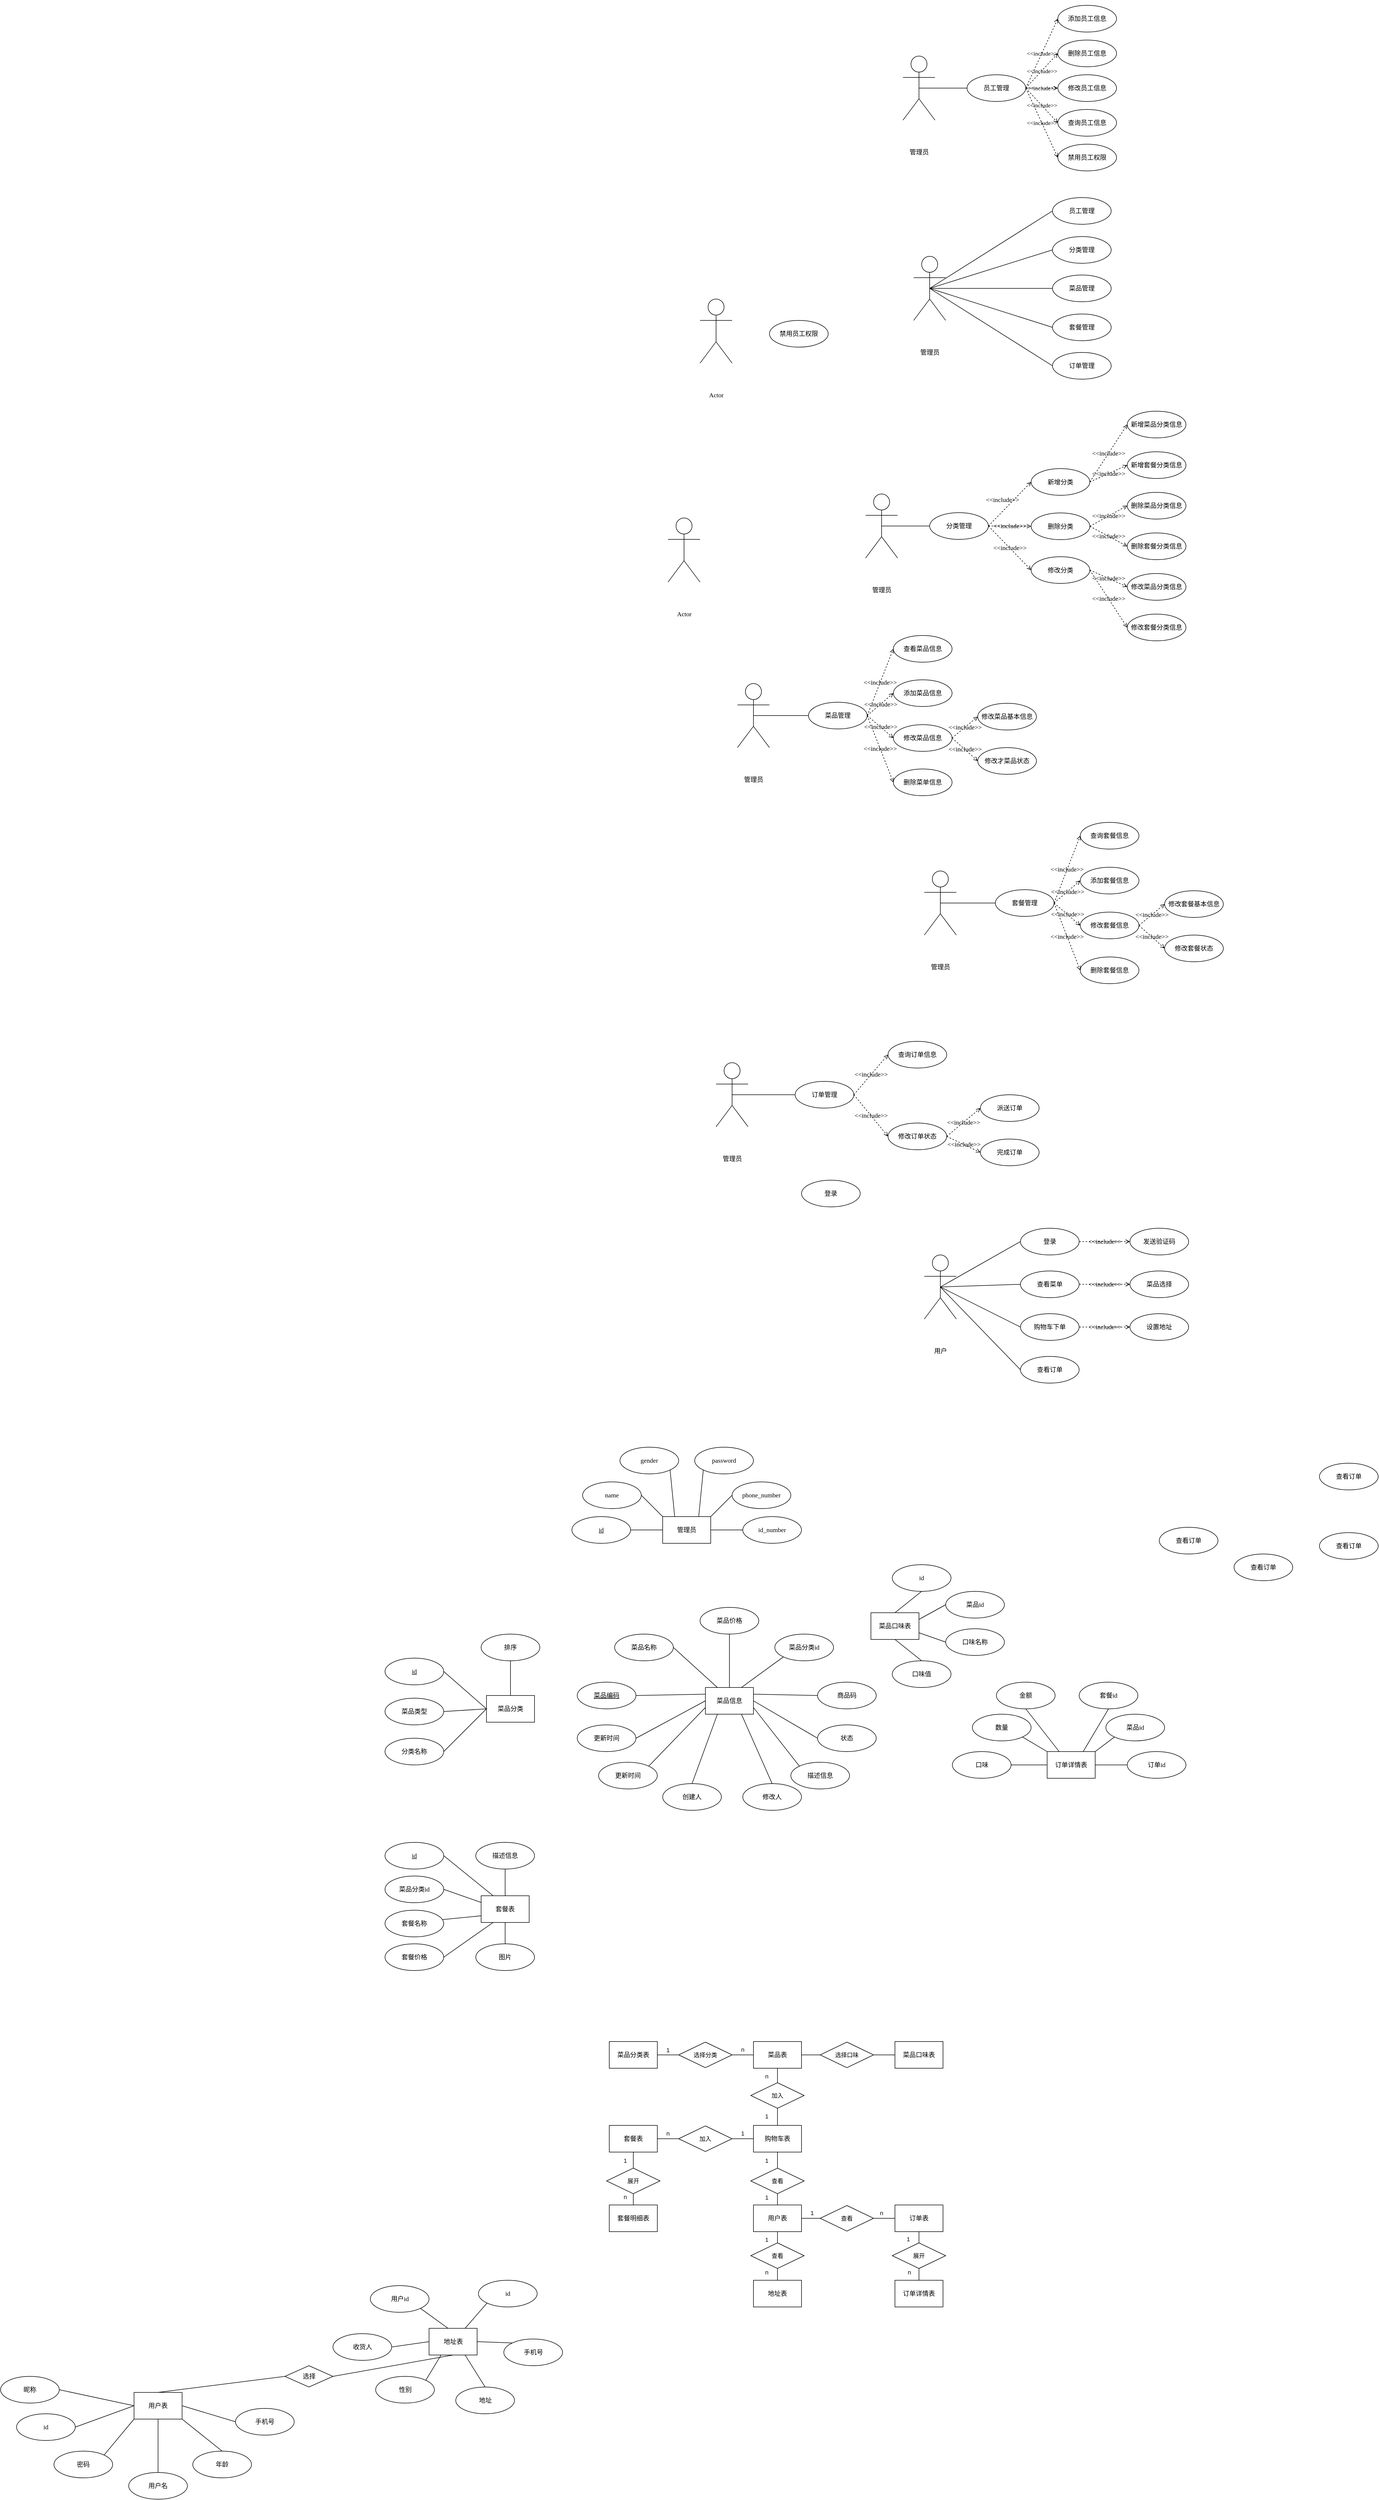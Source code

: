 <mxfile version="22.1.17" type="github" pages="2">
  <diagram name="第 1 页" id="0oYE38ctvLdI-eBOiRC1">
    <mxGraphModel dx="2854" dy="935" grid="1" gridSize="10" guides="1" tooltips="1" connect="1" arrows="1" fold="1" page="0" pageScale="1" pageWidth="827" pageHeight="1169" math="0" shadow="0">
      <root>
        <mxCell id="0" />
        <mxCell id="1" parent="0" />
        <mxCell id="sIXahdsAGYvL0uW4tXdE-6" value="Actor" style="shape=umlActor;verticalLabelPosition=bottom;verticalAlign=middle;html=1;outlineConnect=0;fontFamily=宋体;" parent="1" vertex="1">
          <mxGeometry x="50" y="430" width="60" height="120" as="geometry" />
        </mxCell>
        <mxCell id="sIXahdsAGYvL0uW4tXdE-7" value="Actor" style="shape=umlActor;verticalLabelPosition=bottom;verticalAlign=middle;html=1;outlineConnect=0;fontFamily=宋体;" parent="1" vertex="1">
          <mxGeometry x="-10" y="840" width="60" height="120" as="geometry" />
        </mxCell>
        <mxCell id="sIXahdsAGYvL0uW4tXdE-10" value="禁用员工权限" style="ellipse;whiteSpace=wrap;html=1;fontFamily=宋体;verticalAlign=middle;" parent="1" vertex="1">
          <mxGeometry x="180" y="470" width="110" height="50" as="geometry" />
        </mxCell>
        <mxCell id="sIXahdsAGYvL0uW4tXdE-60" value="" style="group;fontFamily=宋体;verticalAlign=middle;" parent="1" vertex="1" connectable="0">
          <mxGeometry x="360" y="640" width="600" height="430" as="geometry" />
        </mxCell>
        <mxCell id="sIXahdsAGYvL0uW4tXdE-56" value="" style="group;fontFamily=宋体;verticalAlign=middle;" parent="sIXahdsAGYvL0uW4tXdE-60" vertex="1" connectable="0">
          <mxGeometry x="490" width="110" height="430" as="geometry" />
        </mxCell>
        <mxCell id="sIXahdsAGYvL0uW4tXdE-11" value="删除套餐分类信息" style="ellipse;whiteSpace=wrap;html=1;fontFamily=宋体;verticalAlign=middle;" parent="sIXahdsAGYvL0uW4tXdE-56" vertex="1">
          <mxGeometry y="228" width="110" height="50" as="geometry" />
        </mxCell>
        <mxCell id="sIXahdsAGYvL0uW4tXdE-12" value="删除菜品分类信息" style="ellipse;whiteSpace=wrap;html=1;fontFamily=宋体;verticalAlign=middle;" parent="sIXahdsAGYvL0uW4tXdE-56" vertex="1">
          <mxGeometry y="152" width="110" height="50" as="geometry" />
        </mxCell>
        <mxCell id="sIXahdsAGYvL0uW4tXdE-13" value="新增套餐分类信息" style="ellipse;whiteSpace=wrap;html=1;fontFamily=宋体;verticalAlign=middle;" parent="sIXahdsAGYvL0uW4tXdE-56" vertex="1">
          <mxGeometry y="76" width="110" height="50" as="geometry" />
        </mxCell>
        <mxCell id="sIXahdsAGYvL0uW4tXdE-34" value="新增菜品分类信息" style="ellipse;whiteSpace=wrap;html=1;fontFamily=宋体;verticalAlign=middle;" parent="sIXahdsAGYvL0uW4tXdE-56" vertex="1">
          <mxGeometry width="110" height="50" as="geometry" />
        </mxCell>
        <mxCell id="sIXahdsAGYvL0uW4tXdE-43" value="修改套餐分类信息" style="ellipse;whiteSpace=wrap;html=1;fontFamily=宋体;verticalAlign=middle;" parent="sIXahdsAGYvL0uW4tXdE-56" vertex="1">
          <mxGeometry y="380" width="110" height="50" as="geometry" />
        </mxCell>
        <mxCell id="sIXahdsAGYvL0uW4tXdE-44" value="修改菜品分类信息" style="ellipse;whiteSpace=wrap;html=1;fontFamily=宋体;verticalAlign=middle;" parent="sIXahdsAGYvL0uW4tXdE-56" vertex="1">
          <mxGeometry y="304" width="110" height="50" as="geometry" />
        </mxCell>
        <mxCell id="sIXahdsAGYvL0uW4tXdE-59" value="" style="group;fontFamily=宋体;verticalAlign=middle;" parent="sIXahdsAGYvL0uW4tXdE-60" vertex="1" connectable="0">
          <mxGeometry y="107.5" width="420" height="215" as="geometry" />
        </mxCell>
        <mxCell id="sIXahdsAGYvL0uW4tXdE-8" value="管理员" style="shape=umlActor;verticalLabelPosition=bottom;verticalAlign=middle;html=1;outlineConnect=0;fontFamily=宋体;" parent="sIXahdsAGYvL0uW4tXdE-59" vertex="1">
          <mxGeometry y="47.5" width="60" height="120" as="geometry" />
        </mxCell>
        <mxCell id="sIXahdsAGYvL0uW4tXdE-58" value="" style="group;fontFamily=宋体;verticalAlign=middle;" parent="sIXahdsAGYvL0uW4tXdE-59" vertex="1" connectable="0">
          <mxGeometry x="120" width="300" height="215" as="geometry" />
        </mxCell>
        <mxCell id="sIXahdsAGYvL0uW4tXdE-38" value="分类管理" style="ellipse;whiteSpace=wrap;html=1;fontFamily=宋体;verticalAlign=middle;" parent="sIXahdsAGYvL0uW4tXdE-58" vertex="1">
          <mxGeometry y="82.5" width="110" height="50" as="geometry" />
        </mxCell>
        <mxCell id="sIXahdsAGYvL0uW4tXdE-53" value="&amp;lt;&amp;lt;include&amp;gt;&amp;gt;" style="html=1;verticalAlign=middle;labelBackgroundColor=none;endArrow=open;endFill=0;dashed=1;rounded=0;strokeColor=default;align=center;fontFamily=宋体;fontSize=12;fontColor=default;exitX=1;exitY=0.5;exitDx=0;exitDy=0;entryX=0;entryY=0.5;entryDx=0;entryDy=0;" parent="sIXahdsAGYvL0uW4tXdE-58" source="sIXahdsAGYvL0uW4tXdE-38" target="sIXahdsAGYvL0uW4tXdE-37" edge="1">
          <mxGeometry x="-0.079" y="15" width="160" relative="1" as="geometry">
            <mxPoint x="240" y="192.5" as="sourcePoint" />
            <mxPoint x="400" y="192.5" as="targetPoint" />
            <mxPoint y="-1" as="offset" />
          </mxGeometry>
        </mxCell>
        <mxCell id="sIXahdsAGYvL0uW4tXdE-55" value="&amp;lt;&amp;lt;include&amp;gt;&amp;gt;" style="html=1;verticalAlign=middle;labelBackgroundColor=none;endArrow=open;endFill=0;dashed=1;rounded=0;strokeColor=default;align=center;fontFamily=宋体;fontSize=12;fontColor=default;exitX=1;exitY=0.5;exitDx=0;exitDy=0;entryX=0;entryY=0.5;entryDx=0;entryDy=0;" parent="sIXahdsAGYvL0uW4tXdE-58" source="sIXahdsAGYvL0uW4tXdE-38" target="sIXahdsAGYvL0uW4tXdE-36" edge="1">
          <mxGeometry width="160" relative="1" as="geometry">
            <mxPoint x="240" y="192.5" as="sourcePoint" />
            <mxPoint x="180" y="122.5" as="targetPoint" />
          </mxGeometry>
        </mxCell>
        <mxCell id="sIXahdsAGYvL0uW4tXdE-57" value="" style="group;fontFamily=宋体;verticalAlign=middle;" parent="sIXahdsAGYvL0uW4tXdE-58" vertex="1" connectable="0">
          <mxGeometry x="190" width="110" height="215" as="geometry" />
        </mxCell>
        <mxCell id="sIXahdsAGYvL0uW4tXdE-35" value="修改分类" style="ellipse;whiteSpace=wrap;html=1;fontFamily=宋体;verticalAlign=middle;" parent="sIXahdsAGYvL0uW4tXdE-57" vertex="1">
          <mxGeometry y="165" width="110" height="50" as="geometry" />
        </mxCell>
        <mxCell id="sIXahdsAGYvL0uW4tXdE-36" value="删除分类" style="ellipse;whiteSpace=wrap;html=1;fontFamily=宋体;verticalAlign=middle;" parent="sIXahdsAGYvL0uW4tXdE-57" vertex="1">
          <mxGeometry y="83" width="110" height="50" as="geometry" />
        </mxCell>
        <mxCell id="sIXahdsAGYvL0uW4tXdE-37" value="新增分类" style="ellipse;whiteSpace=wrap;html=1;fontFamily=宋体;verticalAlign=middle;" parent="sIXahdsAGYvL0uW4tXdE-57" vertex="1">
          <mxGeometry width="110" height="50" as="geometry" />
        </mxCell>
        <mxCell id="sIXahdsAGYvL0uW4tXdE-61" value="&amp;lt;&amp;lt;include&amp;gt;&amp;gt;" style="html=1;verticalAlign=middle;labelBackgroundColor=none;endArrow=open;endFill=0;dashed=1;rounded=0;strokeColor=default;align=center;fontFamily=宋体;fontSize=12;fontColor=default;entryX=0;entryY=0.5;entryDx=0;entryDy=0;exitX=1;exitY=0.5;exitDx=0;exitDy=0;" parent="sIXahdsAGYvL0uW4tXdE-58" source="sIXahdsAGYvL0uW4tXdE-38" target="sIXahdsAGYvL0uW4tXdE-35" edge="1">
          <mxGeometry width="160" relative="1" as="geometry">
            <mxPoint x="-40" y="102.5" as="sourcePoint" />
            <mxPoint x="120" y="102.5" as="targetPoint" />
          </mxGeometry>
        </mxCell>
        <mxCell id="sIXahdsAGYvL0uW4tXdE-52" style="edgeStyle=none;rounded=0;orthogonalLoop=1;jettySize=auto;html=1;exitX=0.5;exitY=0.5;exitDx=0;exitDy=0;exitPerimeter=0;entryX=0;entryY=0.5;entryDx=0;entryDy=0;strokeColor=default;align=center;verticalAlign=middle;fontFamily=宋体;fontSize=12;fontColor=default;labelBackgroundColor=none;endArrow=none;endFill=0;" parent="sIXahdsAGYvL0uW4tXdE-59" source="sIXahdsAGYvL0uW4tXdE-8" target="sIXahdsAGYvL0uW4tXdE-38" edge="1">
          <mxGeometry relative="1" as="geometry" />
        </mxCell>
        <mxCell id="sIXahdsAGYvL0uW4tXdE-62" value="&amp;lt;&amp;lt;include&amp;gt;&amp;gt;" style="html=1;verticalAlign=middle;labelBackgroundColor=none;endArrow=open;endFill=0;dashed=1;rounded=0;strokeColor=default;align=center;fontFamily=宋体;fontSize=12;fontColor=default;exitX=1;exitY=0.5;exitDx=0;exitDy=0;entryX=0;entryY=0.5;entryDx=0;entryDy=0;" parent="sIXahdsAGYvL0uW4tXdE-60" source="sIXahdsAGYvL0uW4tXdE-37" target="sIXahdsAGYvL0uW4tXdE-34" edge="1">
          <mxGeometry width="160" relative="1" as="geometry">
            <mxPoint x="320" y="210" as="sourcePoint" />
            <mxPoint x="480" y="210" as="targetPoint" />
          </mxGeometry>
        </mxCell>
        <mxCell id="sIXahdsAGYvL0uW4tXdE-63" value="&amp;lt;&amp;lt;include&amp;gt;&amp;gt;" style="html=1;verticalAlign=middle;labelBackgroundColor=none;endArrow=open;endFill=0;dashed=1;rounded=0;strokeColor=default;align=center;fontFamily=宋体;fontSize=12;fontColor=default;entryX=0;entryY=0.5;entryDx=0;entryDy=0;exitX=1;exitY=0.5;exitDx=0;exitDy=0;" parent="sIXahdsAGYvL0uW4tXdE-60" source="sIXahdsAGYvL0uW4tXdE-37" target="sIXahdsAGYvL0uW4tXdE-13" edge="1">
          <mxGeometry width="160" relative="1" as="geometry">
            <mxPoint x="320" y="210" as="sourcePoint" />
            <mxPoint x="480" y="210" as="targetPoint" />
          </mxGeometry>
        </mxCell>
        <mxCell id="sIXahdsAGYvL0uW4tXdE-64" value="&amp;lt;&amp;lt;include&amp;gt;&amp;gt;" style="html=1;verticalAlign=middle;labelBackgroundColor=none;endArrow=open;endFill=0;dashed=1;rounded=0;strokeColor=default;align=center;fontFamily=宋体;fontSize=12;fontColor=default;entryX=0;entryY=0.5;entryDx=0;entryDy=0;exitX=1;exitY=0.5;exitDx=0;exitDy=0;" parent="sIXahdsAGYvL0uW4tXdE-60" source="sIXahdsAGYvL0uW4tXdE-36" target="sIXahdsAGYvL0uW4tXdE-12" edge="1">
          <mxGeometry width="160" relative="1" as="geometry">
            <mxPoint x="320" y="210" as="sourcePoint" />
            <mxPoint x="480" y="210" as="targetPoint" />
          </mxGeometry>
        </mxCell>
        <mxCell id="sIXahdsAGYvL0uW4tXdE-65" value="&amp;lt;&amp;lt;include&amp;gt;&amp;gt;" style="html=1;verticalAlign=middle;labelBackgroundColor=none;endArrow=open;endFill=0;dashed=1;rounded=0;strokeColor=default;align=center;fontFamily=宋体;fontSize=12;fontColor=default;entryX=0;entryY=0.5;entryDx=0;entryDy=0;exitX=1;exitY=0.5;exitDx=0;exitDy=0;" parent="sIXahdsAGYvL0uW4tXdE-60" source="sIXahdsAGYvL0uW4tXdE-36" target="sIXahdsAGYvL0uW4tXdE-11" edge="1">
          <mxGeometry width="160" relative="1" as="geometry">
            <mxPoint x="320" y="210" as="sourcePoint" />
            <mxPoint x="480" y="210" as="targetPoint" />
          </mxGeometry>
        </mxCell>
        <mxCell id="sIXahdsAGYvL0uW4tXdE-66" value="&amp;lt;&amp;lt;include&amp;gt;&amp;gt;" style="html=1;verticalAlign=middle;labelBackgroundColor=none;endArrow=open;endFill=0;dashed=1;rounded=0;strokeColor=default;align=center;fontFamily=宋体;fontSize=12;fontColor=default;entryX=0;entryY=0.5;entryDx=0;entryDy=0;exitX=1;exitY=0.5;exitDx=0;exitDy=0;" parent="sIXahdsAGYvL0uW4tXdE-60" source="sIXahdsAGYvL0uW4tXdE-35" target="sIXahdsAGYvL0uW4tXdE-44" edge="1">
          <mxGeometry width="160" relative="1" as="geometry">
            <mxPoint x="320" y="210" as="sourcePoint" />
            <mxPoint x="480" y="210" as="targetPoint" />
          </mxGeometry>
        </mxCell>
        <mxCell id="sIXahdsAGYvL0uW4tXdE-67" value="&amp;lt;&amp;lt;include&amp;gt;&amp;gt;" style="html=1;verticalAlign=middle;labelBackgroundColor=none;endArrow=open;endFill=0;dashed=1;rounded=0;strokeColor=default;align=center;fontFamily=宋体;fontSize=12;fontColor=default;exitX=1;exitY=0.5;exitDx=0;exitDy=0;entryX=0;entryY=0.5;entryDx=0;entryDy=0;" parent="sIXahdsAGYvL0uW4tXdE-60" source="sIXahdsAGYvL0uW4tXdE-35" target="sIXahdsAGYvL0uW4tXdE-43" edge="1">
          <mxGeometry width="160" relative="1" as="geometry">
            <mxPoint x="320" y="210" as="sourcePoint" />
            <mxPoint x="480" y="210" as="targetPoint" />
          </mxGeometry>
        </mxCell>
        <mxCell id="sIXahdsAGYvL0uW4tXdE-94" value="" style="group;fontFamily=宋体;verticalAlign=middle;" parent="1" vertex="1" connectable="0">
          <mxGeometry x="470" y="1410" width="560" height="302" as="geometry" />
        </mxCell>
        <mxCell id="sIXahdsAGYvL0uW4tXdE-74" value="" style="group;fontFamily=宋体;verticalAlign=middle;" parent="sIXahdsAGYvL0uW4tXdE-94" vertex="1" connectable="0">
          <mxGeometry x="450" y="128" width="110" height="133" as="geometry" />
        </mxCell>
        <mxCell id="sIXahdsAGYvL0uW4tXdE-75" value="修改套餐基本信息" style="ellipse;whiteSpace=wrap;html=1;fontFamily=宋体;verticalAlign=middle;" parent="sIXahdsAGYvL0uW4tXdE-74" vertex="1">
          <mxGeometry width="110" height="50" as="geometry" />
        </mxCell>
        <mxCell id="sIXahdsAGYvL0uW4tXdE-76" value="修改套餐状态" style="ellipse;whiteSpace=wrap;html=1;fontFamily=宋体;verticalAlign=middle;" parent="sIXahdsAGYvL0uW4tXdE-74" vertex="1">
          <mxGeometry y="83" width="110" height="50" as="geometry" />
        </mxCell>
        <mxCell id="sIXahdsAGYvL0uW4tXdE-77" value="套餐管理" style="ellipse;whiteSpace=wrap;html=1;fontFamily=宋体;verticalAlign=middle;" parent="sIXahdsAGYvL0uW4tXdE-94" vertex="1">
          <mxGeometry x="133" y="126" width="110" height="50" as="geometry" />
        </mxCell>
        <mxCell id="sIXahdsAGYvL0uW4tXdE-98" style="edgeStyle=none;rounded=0;orthogonalLoop=1;jettySize=auto;html=1;exitX=0.5;exitY=0.5;exitDx=0;exitDy=0;exitPerimeter=0;entryX=0;entryY=0.5;entryDx=0;entryDy=0;strokeColor=default;align=center;verticalAlign=middle;fontFamily=宋体;fontSize=12;fontColor=default;labelBackgroundColor=none;endArrow=none;endFill=0;" parent="sIXahdsAGYvL0uW4tXdE-94" source="sIXahdsAGYvL0uW4tXdE-83" target="sIXahdsAGYvL0uW4tXdE-77" edge="1">
          <mxGeometry relative="1" as="geometry" />
        </mxCell>
        <mxCell id="sIXahdsAGYvL0uW4tXdE-83" value="管理员" style="shape=umlActor;verticalLabelPosition=bottom;verticalAlign=middle;html=1;outlineConnect=0;fontFamily=宋体;" parent="sIXahdsAGYvL0uW4tXdE-94" vertex="1">
          <mxGeometry y="91" width="60" height="120" as="geometry" />
        </mxCell>
        <mxCell id="sIXahdsAGYvL0uW4tXdE-93" value="" style="group;fontFamily=宋体;verticalAlign=middle;" parent="sIXahdsAGYvL0uW4tXdE-94" vertex="1" connectable="0">
          <mxGeometry x="292" width="110" height="302" as="geometry" />
        </mxCell>
        <mxCell id="sIXahdsAGYvL0uW4tXdE-79" value="删除套餐信息" style="ellipse;whiteSpace=wrap;html=1;fontFamily=宋体;verticalAlign=middle;" parent="sIXahdsAGYvL0uW4tXdE-93" vertex="1">
          <mxGeometry y="252" width="110" height="50" as="geometry" />
        </mxCell>
        <mxCell id="sIXahdsAGYvL0uW4tXdE-80" value="添加套餐信息" style="ellipse;whiteSpace=wrap;html=1;fontFamily=宋体;verticalAlign=middle;" parent="sIXahdsAGYvL0uW4tXdE-93" vertex="1">
          <mxGeometry y="84" width="110" height="50" as="geometry" />
        </mxCell>
        <mxCell id="sIXahdsAGYvL0uW4tXdE-81" value="修改套餐信息" style="ellipse;whiteSpace=wrap;html=1;fontFamily=宋体;verticalAlign=middle;" parent="sIXahdsAGYvL0uW4tXdE-93" vertex="1">
          <mxGeometry y="168" width="110" height="50" as="geometry" />
        </mxCell>
        <mxCell id="sIXahdsAGYvL0uW4tXdE-82" value="查询套餐信息" style="ellipse;whiteSpace=wrap;html=1;fontFamily=宋体;verticalAlign=middle;" parent="sIXahdsAGYvL0uW4tXdE-93" vertex="1">
          <mxGeometry width="110" height="50" as="geometry" />
        </mxCell>
        <mxCell id="sIXahdsAGYvL0uW4tXdE-106" value="&amp;lt;&amp;lt;include&amp;gt;&amp;gt;" style="html=1;verticalAlign=middle;labelBackgroundColor=none;endArrow=open;endFill=0;dashed=1;rounded=0;strokeColor=default;align=center;fontFamily=宋体;fontSize=12;fontColor=default;exitX=1;exitY=0.5;exitDx=0;exitDy=0;entryX=0;entryY=0.5;entryDx=0;entryDy=0;" parent="sIXahdsAGYvL0uW4tXdE-94" source="sIXahdsAGYvL0uW4tXdE-77" target="sIXahdsAGYvL0uW4tXdE-82" edge="1">
          <mxGeometry width="160" relative="1" as="geometry">
            <mxPoint x="190" y="260" as="sourcePoint" />
            <mxPoint x="350" y="260" as="targetPoint" />
          </mxGeometry>
        </mxCell>
        <mxCell id="sIXahdsAGYvL0uW4tXdE-107" value="&amp;lt;&amp;lt;include&amp;gt;&amp;gt;" style="html=1;verticalAlign=middle;labelBackgroundColor=none;endArrow=open;endFill=0;dashed=1;rounded=0;strokeColor=default;align=center;fontFamily=宋体;fontSize=12;fontColor=default;exitX=1;exitY=0.5;exitDx=0;exitDy=0;entryX=0;entryY=0.5;entryDx=0;entryDy=0;" parent="sIXahdsAGYvL0uW4tXdE-94" source="sIXahdsAGYvL0uW4tXdE-77" target="sIXahdsAGYvL0uW4tXdE-80" edge="1">
          <mxGeometry width="160" relative="1" as="geometry">
            <mxPoint x="190" y="90" as="sourcePoint" />
            <mxPoint x="350" y="90" as="targetPoint" />
          </mxGeometry>
        </mxCell>
        <mxCell id="sIXahdsAGYvL0uW4tXdE-108" value="&amp;lt;&amp;lt;include&amp;gt;&amp;gt;" style="html=1;verticalAlign=middle;labelBackgroundColor=none;endArrow=open;endFill=0;dashed=1;rounded=0;strokeColor=default;align=center;fontFamily=宋体;fontSize=12;fontColor=default;exitX=1;exitY=0.5;exitDx=0;exitDy=0;entryX=0;entryY=0.5;entryDx=0;entryDy=0;" parent="sIXahdsAGYvL0uW4tXdE-94" source="sIXahdsAGYvL0uW4tXdE-77" target="sIXahdsAGYvL0uW4tXdE-81" edge="1">
          <mxGeometry width="160" relative="1" as="geometry">
            <mxPoint x="190" y="90" as="sourcePoint" />
            <mxPoint x="350" y="90" as="targetPoint" />
          </mxGeometry>
        </mxCell>
        <mxCell id="sIXahdsAGYvL0uW4tXdE-109" value="&amp;lt;&amp;lt;include&amp;gt;&amp;gt;" style="html=1;verticalAlign=middle;labelBackgroundColor=none;endArrow=open;endFill=0;dashed=1;rounded=0;strokeColor=default;align=center;fontFamily=宋体;fontSize=12;fontColor=default;exitX=1;exitY=0.5;exitDx=0;exitDy=0;entryX=0;entryY=0.5;entryDx=0;entryDy=0;" parent="sIXahdsAGYvL0uW4tXdE-94" source="sIXahdsAGYvL0uW4tXdE-77" target="sIXahdsAGYvL0uW4tXdE-79" edge="1">
          <mxGeometry width="160" relative="1" as="geometry">
            <mxPoint x="190" y="90" as="sourcePoint" />
            <mxPoint x="350" y="90" as="targetPoint" />
          </mxGeometry>
        </mxCell>
        <mxCell id="sIXahdsAGYvL0uW4tXdE-110" value="&amp;lt;&amp;lt;include&amp;gt;&amp;gt;" style="html=1;verticalAlign=middle;labelBackgroundColor=none;endArrow=open;endFill=0;dashed=1;rounded=0;strokeColor=default;align=center;fontFamily=宋体;fontSize=12;fontColor=default;exitX=1;exitY=0.5;exitDx=0;exitDy=0;entryX=0;entryY=0.5;entryDx=0;entryDy=0;" parent="sIXahdsAGYvL0uW4tXdE-94" source="sIXahdsAGYvL0uW4tXdE-81" target="sIXahdsAGYvL0uW4tXdE-75" edge="1">
          <mxGeometry width="160" relative="1" as="geometry">
            <mxPoint x="190" y="180" as="sourcePoint" />
            <mxPoint x="430" y="240" as="targetPoint" />
          </mxGeometry>
        </mxCell>
        <mxCell id="sIXahdsAGYvL0uW4tXdE-111" value="&amp;lt;&amp;lt;include&amp;gt;&amp;gt;" style="html=1;verticalAlign=middle;labelBackgroundColor=none;endArrow=open;endFill=0;dashed=1;rounded=0;strokeColor=default;align=center;fontFamily=宋体;fontSize=12;fontColor=default;exitX=1;exitY=0.5;exitDx=0;exitDy=0;entryX=0;entryY=0.5;entryDx=0;entryDy=0;" parent="sIXahdsAGYvL0uW4tXdE-94" source="sIXahdsAGYvL0uW4tXdE-81" target="sIXahdsAGYvL0uW4tXdE-76" edge="1">
          <mxGeometry width="160" relative="1" as="geometry">
            <mxPoint x="510" y="180" as="sourcePoint" />
            <mxPoint x="670" y="180" as="targetPoint" />
          </mxGeometry>
        </mxCell>
        <mxCell id="sIXahdsAGYvL0uW4tXdE-95" value="" style="group;fontFamily=宋体;verticalAlign=middle;" parent="1" vertex="1" connectable="0">
          <mxGeometry x="120" y="1060" width="560" height="300" as="geometry" />
        </mxCell>
        <mxCell id="sIXahdsAGYvL0uW4tXdE-70" value="" style="group;fontFamily=宋体;verticalAlign=middle;" parent="sIXahdsAGYvL0uW4tXdE-95" vertex="1" connectable="0">
          <mxGeometry x="450" y="127" width="110" height="133" as="geometry" />
        </mxCell>
        <mxCell id="sIXahdsAGYvL0uW4tXdE-68" value="修改菜品基本信息" style="ellipse;whiteSpace=wrap;html=1;fontFamily=宋体;verticalAlign=middle;" parent="sIXahdsAGYvL0uW4tXdE-70" vertex="1">
          <mxGeometry width="110" height="50" as="geometry" />
        </mxCell>
        <mxCell id="sIXahdsAGYvL0uW4tXdE-69" value="修改才菜品状态" style="ellipse;whiteSpace=wrap;html=1;fontFamily=宋体;verticalAlign=middle;" parent="sIXahdsAGYvL0uW4tXdE-70" vertex="1">
          <mxGeometry y="83" width="110" height="50" as="geometry" />
        </mxCell>
        <mxCell id="sIXahdsAGYvL0uW4tXdE-71" value="菜品管理" style="ellipse;whiteSpace=wrap;html=1;fontFamily=宋体;verticalAlign=middle;" parent="sIXahdsAGYvL0uW4tXdE-95" vertex="1">
          <mxGeometry x="133" y="125" width="110" height="50" as="geometry" />
        </mxCell>
        <mxCell id="sIXahdsAGYvL0uW4tXdE-72" value="" style="group;fontFamily=宋体;verticalAlign=middle;" parent="sIXahdsAGYvL0uW4tXdE-95" vertex="1" connectable="0">
          <mxGeometry x="292" width="110" height="300" as="geometry" />
        </mxCell>
        <mxCell id="sIXahdsAGYvL0uW4tXdE-39" value="修改菜品信息" style="ellipse;whiteSpace=wrap;html=1;fontFamily=宋体;verticalAlign=middle;" parent="sIXahdsAGYvL0uW4tXdE-72" vertex="1">
          <mxGeometry y="167" width="110" height="50" as="geometry" />
        </mxCell>
        <mxCell id="sIXahdsAGYvL0uW4tXdE-40" value="查看菜品信息" style="ellipse;whiteSpace=wrap;html=1;fontFamily=宋体;verticalAlign=middle;" parent="sIXahdsAGYvL0uW4tXdE-72" vertex="1">
          <mxGeometry width="110" height="50" as="geometry" />
        </mxCell>
        <mxCell id="sIXahdsAGYvL0uW4tXdE-41" value="添加菜品信息" style="ellipse;whiteSpace=wrap;html=1;fontFamily=宋体;verticalAlign=middle;" parent="sIXahdsAGYvL0uW4tXdE-72" vertex="1">
          <mxGeometry y="83" width="110" height="50" as="geometry" />
        </mxCell>
        <mxCell id="sIXahdsAGYvL0uW4tXdE-42" value="删除菜单信息" style="ellipse;whiteSpace=wrap;html=1;fontFamily=宋体;verticalAlign=middle;" parent="sIXahdsAGYvL0uW4tXdE-72" vertex="1">
          <mxGeometry y="250" width="110" height="50" as="geometry" />
        </mxCell>
        <mxCell id="sIXahdsAGYvL0uW4tXdE-97" style="edgeStyle=none;rounded=0;orthogonalLoop=1;jettySize=auto;html=1;exitX=0.5;exitY=0.5;exitDx=0;exitDy=0;exitPerimeter=0;strokeColor=default;align=center;verticalAlign=middle;fontFamily=宋体;fontSize=12;fontColor=default;labelBackgroundColor=none;endArrow=none;endFill=0;" parent="sIXahdsAGYvL0uW4tXdE-95" source="sIXahdsAGYvL0uW4tXdE-73" target="sIXahdsAGYvL0uW4tXdE-71" edge="1">
          <mxGeometry relative="1" as="geometry" />
        </mxCell>
        <mxCell id="sIXahdsAGYvL0uW4tXdE-73" value="管理员" style="shape=umlActor;verticalLabelPosition=bottom;verticalAlign=middle;html=1;outlineConnect=0;fontFamily=宋体;" parent="sIXahdsAGYvL0uW4tXdE-95" vertex="1">
          <mxGeometry y="90" width="60" height="120" as="geometry" />
        </mxCell>
        <mxCell id="sIXahdsAGYvL0uW4tXdE-100" value="&amp;lt;&amp;lt;include&amp;gt;&amp;gt;" style="html=1;verticalAlign=middle;labelBackgroundColor=none;endArrow=open;endFill=0;dashed=1;rounded=0;strokeColor=default;align=center;fontFamily=宋体;fontSize=12;fontColor=default;exitX=1;exitY=0.5;exitDx=0;exitDy=0;entryX=0;entryY=0.5;entryDx=0;entryDy=0;" parent="sIXahdsAGYvL0uW4tXdE-95" source="sIXahdsAGYvL0uW4tXdE-71" target="sIXahdsAGYvL0uW4tXdE-40" edge="1">
          <mxGeometry width="160" relative="1" as="geometry">
            <mxPoint x="220" y="230" as="sourcePoint" />
            <mxPoint x="380" y="230" as="targetPoint" />
          </mxGeometry>
        </mxCell>
        <mxCell id="sIXahdsAGYvL0uW4tXdE-101" value="&amp;lt;&amp;lt;include&amp;gt;&amp;gt;" style="html=1;verticalAlign=middle;labelBackgroundColor=none;endArrow=open;endFill=0;dashed=1;rounded=0;strokeColor=default;align=center;fontFamily=宋体;fontSize=12;fontColor=default;exitX=1;exitY=0.5;exitDx=0;exitDy=0;entryX=0;entryY=0.5;entryDx=0;entryDy=0;" parent="sIXahdsAGYvL0uW4tXdE-95" source="sIXahdsAGYvL0uW4tXdE-71" target="sIXahdsAGYvL0uW4tXdE-41" edge="1">
          <mxGeometry width="160" relative="1" as="geometry">
            <mxPoint x="220" y="230" as="sourcePoint" />
            <mxPoint x="380" y="230" as="targetPoint" />
          </mxGeometry>
        </mxCell>
        <mxCell id="sIXahdsAGYvL0uW4tXdE-102" value="&amp;lt;&amp;lt;include&amp;gt;&amp;gt;" style="html=1;verticalAlign=middle;labelBackgroundColor=none;endArrow=open;endFill=0;dashed=1;rounded=0;strokeColor=default;align=center;fontFamily=宋体;fontSize=12;fontColor=default;exitX=1;exitY=0.5;exitDx=0;exitDy=0;entryX=0;entryY=0.5;entryDx=0;entryDy=0;" parent="sIXahdsAGYvL0uW4tXdE-95" source="sIXahdsAGYvL0uW4tXdE-71" target="sIXahdsAGYvL0uW4tXdE-39" edge="1">
          <mxGeometry width="160" relative="1" as="geometry">
            <mxPoint x="220" y="230" as="sourcePoint" />
            <mxPoint x="380" y="230" as="targetPoint" />
          </mxGeometry>
        </mxCell>
        <mxCell id="sIXahdsAGYvL0uW4tXdE-103" value="&amp;lt;&amp;lt;include&amp;gt;&amp;gt;" style="html=1;verticalAlign=middle;labelBackgroundColor=none;endArrow=open;endFill=0;dashed=1;rounded=0;strokeColor=default;align=center;fontFamily=宋体;fontSize=12;fontColor=default;exitX=1;exitY=0.5;exitDx=0;exitDy=0;entryX=0;entryY=0.5;entryDx=0;entryDy=0;" parent="sIXahdsAGYvL0uW4tXdE-95" source="sIXahdsAGYvL0uW4tXdE-71" target="sIXahdsAGYvL0uW4tXdE-42" edge="1">
          <mxGeometry width="160" relative="1" as="geometry">
            <mxPoint x="220" y="230" as="sourcePoint" />
            <mxPoint x="380" y="230" as="targetPoint" />
          </mxGeometry>
        </mxCell>
        <mxCell id="sIXahdsAGYvL0uW4tXdE-104" value="&amp;lt;&amp;lt;include&amp;gt;&amp;gt;" style="html=1;verticalAlign=middle;labelBackgroundColor=none;endArrow=open;endFill=0;dashed=1;rounded=0;strokeColor=default;align=center;fontFamily=宋体;fontSize=12;fontColor=default;entryX=0;entryY=0.5;entryDx=0;entryDy=0;exitX=1;exitY=0.5;exitDx=0;exitDy=0;" parent="sIXahdsAGYvL0uW4tXdE-95" source="sIXahdsAGYvL0uW4tXdE-39" target="sIXahdsAGYvL0uW4tXdE-68" edge="1">
          <mxGeometry width="160" relative="1" as="geometry">
            <mxPoint x="220" y="230" as="sourcePoint" />
            <mxPoint x="380" y="230" as="targetPoint" />
          </mxGeometry>
        </mxCell>
        <mxCell id="sIXahdsAGYvL0uW4tXdE-105" value="&amp;lt;&amp;lt;include&amp;gt;&amp;gt;" style="html=1;verticalAlign=middle;labelBackgroundColor=none;endArrow=open;endFill=0;dashed=1;rounded=0;strokeColor=default;align=center;fontFamily=宋体;fontSize=12;fontColor=default;entryX=0;entryY=0.5;entryDx=0;entryDy=0;exitX=1;exitY=0.5;exitDx=0;exitDy=0;" parent="sIXahdsAGYvL0uW4tXdE-95" source="sIXahdsAGYvL0uW4tXdE-39" target="sIXahdsAGYvL0uW4tXdE-69" edge="1">
          <mxGeometry width="160" relative="1" as="geometry">
            <mxPoint x="220" y="230" as="sourcePoint" />
            <mxPoint x="380" y="230" as="targetPoint" />
          </mxGeometry>
        </mxCell>
        <mxCell id="sIXahdsAGYvL0uW4tXdE-116" value="" style="group;fontFamily=宋体;verticalAlign=middle;" parent="1" vertex="1" connectable="0">
          <mxGeometry x="80" y="1820" width="605" height="233" as="geometry" />
        </mxCell>
        <mxCell id="sIXahdsAGYvL0uW4tXdE-84" value="订单管理" style="ellipse;whiteSpace=wrap;html=1;fontFamily=宋体;verticalAlign=middle;" parent="sIXahdsAGYvL0uW4tXdE-116" vertex="1">
          <mxGeometry x="148" y="75" width="110" height="50" as="geometry" />
        </mxCell>
        <mxCell id="sIXahdsAGYvL0uW4tXdE-92" style="edgeStyle=none;rounded=0;orthogonalLoop=1;jettySize=auto;html=1;exitX=0.5;exitY=0.5;exitDx=0;exitDy=0;exitPerimeter=0;entryX=0;entryY=0.5;entryDx=0;entryDy=0;strokeColor=default;align=center;verticalAlign=middle;fontFamily=宋体;fontSize=12;fontColor=default;labelBackgroundColor=none;endArrow=none;endFill=0;" parent="sIXahdsAGYvL0uW4tXdE-116" source="sIXahdsAGYvL0uW4tXdE-85" target="sIXahdsAGYvL0uW4tXdE-84" edge="1">
          <mxGeometry relative="1" as="geometry" />
        </mxCell>
        <mxCell id="sIXahdsAGYvL0uW4tXdE-85" value="管理员" style="shape=umlActor;verticalLabelPosition=bottom;verticalAlign=middle;html=1;outlineConnect=0;fontFamily=宋体;" parent="sIXahdsAGYvL0uW4tXdE-116" vertex="1">
          <mxGeometry y="40" width="60" height="120" as="geometry" />
        </mxCell>
        <mxCell id="sIXahdsAGYvL0uW4tXdE-89" value="" style="group;fontFamily=宋体;verticalAlign=middle;" parent="sIXahdsAGYvL0uW4tXdE-116" vertex="1" connectable="0">
          <mxGeometry x="495" y="100" width="110" height="133" as="geometry" />
        </mxCell>
        <mxCell id="sIXahdsAGYvL0uW4tXdE-90" value="派送订单" style="ellipse;whiteSpace=wrap;html=1;fontFamily=宋体;verticalAlign=middle;" parent="sIXahdsAGYvL0uW4tXdE-89" vertex="1">
          <mxGeometry width="110" height="50" as="geometry" />
        </mxCell>
        <mxCell id="sIXahdsAGYvL0uW4tXdE-91" value="完成订单" style="ellipse;whiteSpace=wrap;html=1;fontFamily=宋体;verticalAlign=middle;" parent="sIXahdsAGYvL0uW4tXdE-89" vertex="1">
          <mxGeometry y="83" width="110" height="50" as="geometry" />
        </mxCell>
        <mxCell id="sIXahdsAGYvL0uW4tXdE-96" value="" style="group;fontFamily=宋体;verticalAlign=middle;" parent="sIXahdsAGYvL0uW4tXdE-116" vertex="1" connectable="0">
          <mxGeometry x="322" width="110" height="203" as="geometry" />
        </mxCell>
        <mxCell id="sIXahdsAGYvL0uW4tXdE-87" value="查询订单信息" style="ellipse;whiteSpace=wrap;html=1;fontFamily=宋体;verticalAlign=middle;" parent="sIXahdsAGYvL0uW4tXdE-96" vertex="1">
          <mxGeometry width="110" height="50" as="geometry" />
        </mxCell>
        <mxCell id="sIXahdsAGYvL0uW4tXdE-88" value="修改订单状态" style="ellipse;whiteSpace=wrap;html=1;fontFamily=宋体;verticalAlign=middle;" parent="sIXahdsAGYvL0uW4tXdE-96" vertex="1">
          <mxGeometry y="153" width="110" height="50" as="geometry" />
        </mxCell>
        <mxCell id="sIXahdsAGYvL0uW4tXdE-112" value="&amp;lt;&amp;lt;include&amp;gt;&amp;gt;" style="html=1;verticalAlign=middle;labelBackgroundColor=none;endArrow=open;endFill=0;dashed=1;rounded=0;strokeColor=default;align=center;fontFamily=宋体;fontSize=12;fontColor=default;entryX=0;entryY=0.5;entryDx=0;entryDy=0;exitX=1;exitY=0.5;exitDx=0;exitDy=0;" parent="sIXahdsAGYvL0uW4tXdE-116" source="sIXahdsAGYvL0uW4tXdE-84" target="sIXahdsAGYvL0uW4tXdE-87" edge="1">
          <mxGeometry width="160" relative="1" as="geometry">
            <mxPoint x="322" y="130" as="sourcePoint" />
            <mxPoint x="530" y="170" as="targetPoint" />
          </mxGeometry>
        </mxCell>
        <mxCell id="sIXahdsAGYvL0uW4tXdE-113" value="&amp;lt;&amp;lt;include&amp;gt;&amp;gt;" style="html=1;verticalAlign=middle;labelBackgroundColor=none;endArrow=open;endFill=0;dashed=1;rounded=0;strokeColor=default;align=center;fontFamily=宋体;fontSize=12;fontColor=default;exitX=1;exitY=0.5;exitDx=0;exitDy=0;entryX=0;entryY=0.5;entryDx=0;entryDy=0;" parent="sIXahdsAGYvL0uW4tXdE-116" source="sIXahdsAGYvL0uW4tXdE-84" target="sIXahdsAGYvL0uW4tXdE-88" edge="1">
          <mxGeometry width="160" relative="1" as="geometry">
            <mxPoint x="370" y="170" as="sourcePoint" />
            <mxPoint x="530" y="170" as="targetPoint" />
          </mxGeometry>
        </mxCell>
        <mxCell id="sIXahdsAGYvL0uW4tXdE-114" value="&amp;lt;&amp;lt;include&amp;gt;&amp;gt;" style="html=1;verticalAlign=middle;labelBackgroundColor=none;endArrow=open;endFill=0;dashed=1;rounded=0;strokeColor=default;align=center;fontFamily=宋体;fontSize=12;fontColor=default;exitX=1;exitY=0.5;exitDx=0;exitDy=0;entryX=0;entryY=0.5;entryDx=0;entryDy=0;" parent="sIXahdsAGYvL0uW4tXdE-116" source="sIXahdsAGYvL0uW4tXdE-88" target="sIXahdsAGYvL0uW4tXdE-90" edge="1">
          <mxGeometry width="160" relative="1" as="geometry">
            <mxPoint x="370" y="260" as="sourcePoint" />
            <mxPoint x="530" y="260" as="targetPoint" />
          </mxGeometry>
        </mxCell>
        <mxCell id="sIXahdsAGYvL0uW4tXdE-115" value="&amp;lt;&amp;lt;include&amp;gt;&amp;gt;" style="html=1;verticalAlign=middle;labelBackgroundColor=none;endArrow=open;endFill=0;dashed=1;rounded=0;strokeColor=default;align=center;fontFamily=宋体;fontSize=12;fontColor=default;exitX=1;exitY=0.5;exitDx=0;exitDy=0;entryX=0;entryY=0.5;entryDx=0;entryDy=0;" parent="sIXahdsAGYvL0uW4tXdE-116" source="sIXahdsAGYvL0uW4tXdE-88" target="sIXahdsAGYvL0uW4tXdE-91" edge="1">
          <mxGeometry width="160" relative="1" as="geometry">
            <mxPoint x="370" y="260" as="sourcePoint" />
            <mxPoint x="530" y="260" as="targetPoint" />
          </mxGeometry>
        </mxCell>
        <mxCell id="sIXahdsAGYvL0uW4tXdE-118" value="登录" style="ellipse;whiteSpace=wrap;html=1;fontFamily=宋体;verticalAlign=middle;" parent="1" vertex="1">
          <mxGeometry x="240" y="2080" width="110" height="50" as="geometry" />
        </mxCell>
        <mxCell id="sIXahdsAGYvL0uW4tXdE-131" value="" style="group;fontFamily=宋体;verticalAlign=middle;" parent="1" vertex="1" connectable="0">
          <mxGeometry x="470" y="2170" width="495" height="290" as="geometry" />
        </mxCell>
        <mxCell id="sIXahdsAGYvL0uW4tXdE-133" style="edgeStyle=none;rounded=0;orthogonalLoop=1;jettySize=auto;html=1;exitX=0.5;exitY=0.5;exitDx=0;exitDy=0;exitPerimeter=0;entryX=0;entryY=0.5;entryDx=0;entryDy=0;strokeColor=default;align=center;verticalAlign=middle;fontFamily=宋体;fontSize=12;fontColor=default;labelBackgroundColor=none;endArrow=none;endFill=0;" parent="sIXahdsAGYvL0uW4tXdE-131" source="sIXahdsAGYvL0uW4tXdE-117" target="sIXahdsAGYvL0uW4tXdE-124" edge="1">
          <mxGeometry relative="1" as="geometry" />
        </mxCell>
        <mxCell id="sIXahdsAGYvL0uW4tXdE-134" style="edgeStyle=none;rounded=0;orthogonalLoop=1;jettySize=auto;html=1;exitX=0.5;exitY=0.5;exitDx=0;exitDy=0;exitPerimeter=0;strokeColor=default;align=center;verticalAlign=middle;fontFamily=宋体;fontSize=12;fontColor=default;labelBackgroundColor=none;endArrow=none;endFill=0;entryX=0;entryY=0.5;entryDx=0;entryDy=0;" parent="sIXahdsAGYvL0uW4tXdE-131" source="sIXahdsAGYvL0uW4tXdE-117" target="sIXahdsAGYvL0uW4tXdE-123" edge="1">
          <mxGeometry relative="1" as="geometry" />
        </mxCell>
        <mxCell id="sIXahdsAGYvL0uW4tXdE-135" style="edgeStyle=none;rounded=0;orthogonalLoop=1;jettySize=auto;html=1;exitX=0.5;exitY=0.5;exitDx=0;exitDy=0;exitPerimeter=0;entryX=0;entryY=0.5;entryDx=0;entryDy=0;strokeColor=default;align=center;verticalAlign=middle;fontFamily=宋体;fontSize=12;fontColor=default;labelBackgroundColor=none;endArrow=none;endFill=0;" parent="sIXahdsAGYvL0uW4tXdE-131" source="sIXahdsAGYvL0uW4tXdE-117" target="sIXahdsAGYvL0uW4tXdE-120" edge="1">
          <mxGeometry relative="1" as="geometry" />
        </mxCell>
        <mxCell id="sIXahdsAGYvL0uW4tXdE-136" style="edgeStyle=none;rounded=0;orthogonalLoop=1;jettySize=auto;html=1;exitX=0.5;exitY=0.5;exitDx=0;exitDy=0;exitPerimeter=0;entryX=0;entryY=0.5;entryDx=0;entryDy=0;strokeColor=default;align=center;verticalAlign=middle;fontFamily=宋体;fontSize=12;fontColor=default;labelBackgroundColor=none;endArrow=none;endFill=0;" parent="sIXahdsAGYvL0uW4tXdE-131" source="sIXahdsAGYvL0uW4tXdE-117" target="sIXahdsAGYvL0uW4tXdE-128" edge="1">
          <mxGeometry relative="1" as="geometry" />
        </mxCell>
        <mxCell id="sIXahdsAGYvL0uW4tXdE-117" value="用户" style="shape=umlActor;verticalLabelPosition=bottom;verticalAlign=middle;html=1;outlineConnect=0;fontFamily=宋体;" parent="sIXahdsAGYvL0uW4tXdE-131" vertex="1">
          <mxGeometry y="50" width="60" height="120" as="geometry" />
        </mxCell>
        <mxCell id="sIXahdsAGYvL0uW4tXdE-129" value="" style="group;fontFamily=宋体;verticalAlign=middle;" parent="sIXahdsAGYvL0uW4tXdE-131" vertex="1" connectable="0">
          <mxGeometry x="385" width="110" height="210" as="geometry" />
        </mxCell>
        <mxCell id="sIXahdsAGYvL0uW4tXdE-119" value="设置地址" style="ellipse;whiteSpace=wrap;html=1;fontFamily=宋体;verticalAlign=middle;" parent="sIXahdsAGYvL0uW4tXdE-129" vertex="1">
          <mxGeometry y="160" width="110" height="50" as="geometry" />
        </mxCell>
        <mxCell id="sIXahdsAGYvL0uW4tXdE-122" value="菜品选择" style="ellipse;whiteSpace=wrap;html=1;fontFamily=宋体;verticalAlign=middle;" parent="sIXahdsAGYvL0uW4tXdE-129" vertex="1">
          <mxGeometry y="80" width="110" height="50" as="geometry" />
        </mxCell>
        <mxCell id="sIXahdsAGYvL0uW4tXdE-125" value="发送验证码" style="ellipse;whiteSpace=wrap;html=1;fontFamily=宋体;verticalAlign=middle;" parent="sIXahdsAGYvL0uW4tXdE-129" vertex="1">
          <mxGeometry width="110" height="50" as="geometry" />
        </mxCell>
        <mxCell id="sIXahdsAGYvL0uW4tXdE-130" value="" style="group;fontFamily=宋体;verticalAlign=middle;" parent="sIXahdsAGYvL0uW4tXdE-131" vertex="1" connectable="0">
          <mxGeometry x="180" width="110" height="290" as="geometry" />
        </mxCell>
        <mxCell id="sIXahdsAGYvL0uW4tXdE-120" value="购物车下单" style="ellipse;whiteSpace=wrap;html=1;fontFamily=宋体;verticalAlign=middle;" parent="sIXahdsAGYvL0uW4tXdE-130" vertex="1">
          <mxGeometry y="160" width="110" height="50" as="geometry" />
        </mxCell>
        <mxCell id="sIXahdsAGYvL0uW4tXdE-123" value="查看菜单" style="ellipse;whiteSpace=wrap;html=1;fontFamily=宋体;verticalAlign=middle;" parent="sIXahdsAGYvL0uW4tXdE-130" vertex="1">
          <mxGeometry y="80" width="110" height="50" as="geometry" />
        </mxCell>
        <mxCell id="sIXahdsAGYvL0uW4tXdE-124" value="登录" style="ellipse;whiteSpace=wrap;html=1;fontFamily=宋体;verticalAlign=middle;" parent="sIXahdsAGYvL0uW4tXdE-130" vertex="1">
          <mxGeometry width="110" height="50" as="geometry" />
        </mxCell>
        <mxCell id="sIXahdsAGYvL0uW4tXdE-128" value="查看订单" style="ellipse;whiteSpace=wrap;html=1;fontFamily=宋体;verticalAlign=middle;" parent="sIXahdsAGYvL0uW4tXdE-130" vertex="1">
          <mxGeometry y="240" width="110" height="50" as="geometry" />
        </mxCell>
        <mxCell id="sIXahdsAGYvL0uW4tXdE-137" value="&amp;lt;&amp;lt;include&amp;gt;&amp;gt;" style="html=1;verticalAlign=middle;labelBackgroundColor=none;endArrow=open;endFill=0;dashed=1;rounded=0;strokeColor=default;align=center;fontFamily=宋体;fontSize=12;fontColor=default;edgeStyle=none;exitX=1;exitY=0.5;exitDx=0;exitDy=0;entryX=0;entryY=0.5;entryDx=0;entryDy=0;" parent="sIXahdsAGYvL0uW4tXdE-131" source="sIXahdsAGYvL0uW4tXdE-124" target="sIXahdsAGYvL0uW4tXdE-125" edge="1">
          <mxGeometry width="160" relative="1" as="geometry">
            <mxPoint x="390" y="280" as="sourcePoint" />
            <mxPoint x="550" y="280" as="targetPoint" />
          </mxGeometry>
        </mxCell>
        <mxCell id="sIXahdsAGYvL0uW4tXdE-138" value="&amp;lt;&amp;lt;include&amp;gt;&amp;gt;" style="html=1;verticalAlign=middle;labelBackgroundColor=none;endArrow=open;endFill=0;dashed=1;rounded=0;strokeColor=default;align=center;fontFamily=宋体;fontSize=12;fontColor=default;edgeStyle=none;entryX=0;entryY=0.5;entryDx=0;entryDy=0;exitX=1;exitY=0.5;exitDx=0;exitDy=0;" parent="sIXahdsAGYvL0uW4tXdE-131" source="sIXahdsAGYvL0uW4tXdE-123" target="sIXahdsAGYvL0uW4tXdE-122" edge="1">
          <mxGeometry width="160" relative="1" as="geometry">
            <mxPoint x="240" y="160" as="sourcePoint" />
            <mxPoint x="400" y="160" as="targetPoint" />
          </mxGeometry>
        </mxCell>
        <mxCell id="sIXahdsAGYvL0uW4tXdE-139" value="&amp;lt;&amp;lt;include&amp;gt;&amp;gt;" style="html=1;verticalAlign=middle;labelBackgroundColor=none;endArrow=open;endFill=0;dashed=1;rounded=0;strokeColor=default;align=center;fontFamily=宋体;fontSize=12;fontColor=default;edgeStyle=none;entryX=0;entryY=0.5;entryDx=0;entryDy=0;exitX=1;exitY=0.5;exitDx=0;exitDy=0;" parent="sIXahdsAGYvL0uW4tXdE-131" source="sIXahdsAGYvL0uW4tXdE-120" target="sIXahdsAGYvL0uW4tXdE-119" edge="1">
          <mxGeometry width="160" relative="1" as="geometry">
            <mxPoint x="240" y="160" as="sourcePoint" />
            <mxPoint x="400" y="160" as="targetPoint" />
          </mxGeometry>
        </mxCell>
        <mxCell id="sIXahdsAGYvL0uW4tXdE-192" value="" style="group;fontFamily=宋体;verticalAlign=middle;" parent="1" vertex="1" connectable="0">
          <mxGeometry x="-190" y="2710" width="430" height="50" as="geometry" />
        </mxCell>
        <mxCell id="sIXahdsAGYvL0uW4tXdE-197" style="edgeStyle=none;rounded=0;orthogonalLoop=1;jettySize=auto;html=1;exitX=0;exitY=0.5;exitDx=0;exitDy=0;entryX=1;entryY=0.5;entryDx=0;entryDy=0;strokeColor=default;align=center;verticalAlign=middle;fontFamily=宋体;fontSize=12;fontColor=default;labelBackgroundColor=none;endArrow=none;endFill=0;" parent="sIXahdsAGYvL0uW4tXdE-192" source="sIXahdsAGYvL0uW4tXdE-140" target="sIXahdsAGYvL0uW4tXdE-190" edge="1">
          <mxGeometry relative="1" as="geometry" />
        </mxCell>
        <mxCell id="sIXahdsAGYvL0uW4tXdE-203" style="edgeStyle=none;rounded=0;orthogonalLoop=1;jettySize=auto;html=1;exitX=1;exitY=0.5;exitDx=0;exitDy=0;entryX=0;entryY=0.5;entryDx=0;entryDy=0;strokeColor=default;align=center;verticalAlign=middle;fontFamily=宋体;fontSize=12;fontColor=default;labelBackgroundColor=none;endArrow=none;endFill=0;" parent="sIXahdsAGYvL0uW4tXdE-192" source="sIXahdsAGYvL0uW4tXdE-140" target="sIXahdsAGYvL0uW4tXdE-191" edge="1">
          <mxGeometry relative="1" as="geometry" />
        </mxCell>
        <mxCell id="sIXahdsAGYvL0uW4tXdE-140" value="管理员" style="whiteSpace=wrap;html=1;pointerEvents=0;align=center;verticalAlign=middle;fontFamily=宋体;fontSize=12;fontColor=default;labelBackgroundColor=none;fillColor=none;gradientColor=none;flipH=1;" parent="sIXahdsAGYvL0uW4tXdE-192" vertex="1">
          <mxGeometry x="170" width="90" height="50" as="geometry" />
        </mxCell>
        <mxCell id="sIXahdsAGYvL0uW4tXdE-190" value="&lt;u&gt;id&lt;/u&gt;" style="ellipse;whiteSpace=wrap;html=1;flipH=1;fontFamily=宋体;verticalAlign=middle;" parent="sIXahdsAGYvL0uW4tXdE-192" vertex="1">
          <mxGeometry width="110" height="50" as="geometry" />
        </mxCell>
        <mxCell id="sIXahdsAGYvL0uW4tXdE-191" value="id_number" style="ellipse;whiteSpace=wrap;html=1;flipH=1;fontFamily=宋体;verticalAlign=middle;" parent="sIXahdsAGYvL0uW4tXdE-192" vertex="1">
          <mxGeometry x="320" width="110" height="50" as="geometry" />
        </mxCell>
        <mxCell id="sIXahdsAGYvL0uW4tXdE-193" value="" style="group;fontFamily=宋体;verticalAlign=middle;" parent="1" vertex="1" connectable="0">
          <mxGeometry x="-170" y="2645" width="390" height="50" as="geometry" />
        </mxCell>
        <mxCell id="sIXahdsAGYvL0uW4tXdE-188" value="phone_number" style="ellipse;whiteSpace=wrap;html=1;fontFamily=宋体;verticalAlign=middle;" parent="sIXahdsAGYvL0uW4tXdE-193" vertex="1">
          <mxGeometry x="280" width="110" height="50" as="geometry" />
        </mxCell>
        <mxCell id="sIXahdsAGYvL0uW4tXdE-189" value="name" style="ellipse;whiteSpace=wrap;html=1;fontFamily=宋体;verticalAlign=middle;" parent="sIXahdsAGYvL0uW4tXdE-193" vertex="1">
          <mxGeometry width="110" height="50" as="geometry" />
        </mxCell>
        <mxCell id="sIXahdsAGYvL0uW4tXdE-195" value="" style="group;fontFamily=宋体;verticalAlign=middle;" parent="1" vertex="1" connectable="0">
          <mxGeometry x="-100" y="2580" width="250" height="50" as="geometry" />
        </mxCell>
        <mxCell id="sIXahdsAGYvL0uW4tXdE-185" value="gender" style="ellipse;whiteSpace=wrap;html=1;fontFamily=宋体;verticalAlign=middle;" parent="sIXahdsAGYvL0uW4tXdE-195" vertex="1">
          <mxGeometry width="110" height="50" as="geometry" />
        </mxCell>
        <mxCell id="sIXahdsAGYvL0uW4tXdE-194" value="password" style="ellipse;whiteSpace=wrap;html=1;fontFamily=宋体;verticalAlign=middle;" parent="sIXahdsAGYvL0uW4tXdE-195" vertex="1">
          <mxGeometry x="140" width="110" height="50" as="geometry" />
        </mxCell>
        <mxCell id="sIXahdsAGYvL0uW4tXdE-198" style="edgeStyle=none;rounded=0;orthogonalLoop=1;jettySize=auto;html=1;exitX=0;exitY=0;exitDx=0;exitDy=0;entryX=1;entryY=0.5;entryDx=0;entryDy=0;strokeColor=default;align=center;verticalAlign=middle;fontFamily=宋体;fontSize=12;fontColor=default;labelBackgroundColor=none;endArrow=none;endFill=0;" parent="1" source="sIXahdsAGYvL0uW4tXdE-140" target="sIXahdsAGYvL0uW4tXdE-189" edge="1">
          <mxGeometry relative="1" as="geometry" />
        </mxCell>
        <mxCell id="sIXahdsAGYvL0uW4tXdE-199" style="edgeStyle=none;rounded=0;orthogonalLoop=1;jettySize=auto;html=1;exitX=0.25;exitY=0;exitDx=0;exitDy=0;entryX=1;entryY=1;entryDx=0;entryDy=0;strokeColor=default;align=center;verticalAlign=middle;fontFamily=宋体;fontSize=12;fontColor=default;labelBackgroundColor=none;endArrow=none;endFill=0;" parent="1" source="sIXahdsAGYvL0uW4tXdE-140" target="sIXahdsAGYvL0uW4tXdE-185" edge="1">
          <mxGeometry relative="1" as="geometry" />
        </mxCell>
        <mxCell id="sIXahdsAGYvL0uW4tXdE-201" style="edgeStyle=none;rounded=0;orthogonalLoop=1;jettySize=auto;html=1;exitX=0.75;exitY=0;exitDx=0;exitDy=0;entryX=0;entryY=1;entryDx=0;entryDy=0;strokeColor=default;align=center;verticalAlign=middle;fontFamily=宋体;fontSize=12;fontColor=default;labelBackgroundColor=none;endArrow=none;endFill=0;" parent="1" source="sIXahdsAGYvL0uW4tXdE-140" target="sIXahdsAGYvL0uW4tXdE-194" edge="1">
          <mxGeometry relative="1" as="geometry" />
        </mxCell>
        <mxCell id="sIXahdsAGYvL0uW4tXdE-202" style="edgeStyle=none;rounded=0;orthogonalLoop=1;jettySize=auto;html=1;exitX=1;exitY=0;exitDx=0;exitDy=0;entryX=0;entryY=0.5;entryDx=0;entryDy=0;strokeColor=default;align=center;verticalAlign=middle;fontFamily=宋体;fontSize=12;fontColor=default;labelBackgroundColor=none;endArrow=none;endFill=0;" parent="1" source="sIXahdsAGYvL0uW4tXdE-140" target="sIXahdsAGYvL0uW4tXdE-188" edge="1">
          <mxGeometry relative="1" as="geometry" />
        </mxCell>
        <mxCell id="sIXahdsAGYvL0uW4tXdE-213" style="edgeStyle=none;rounded=0;orthogonalLoop=1;jettySize=auto;html=1;exitX=1;exitY=0.5;exitDx=0;exitDy=0;entryX=0.25;entryY=0;entryDx=0;entryDy=0;strokeColor=default;align=center;verticalAlign=middle;fontFamily=宋体;fontSize=12;fontColor=default;labelBackgroundColor=none;endArrow=none;endFill=0;" parent="1" source="sIXahdsAGYvL0uW4tXdE-211" target="sIXahdsAGYvL0uW4tXdE-208" edge="1">
          <mxGeometry relative="1" as="geometry" />
        </mxCell>
        <mxCell id="sIXahdsAGYvL0uW4tXdE-211" value="菜品名称" style="ellipse;whiteSpace=wrap;html=1;flipH=1;fontFamily=宋体;verticalAlign=middle;" parent="1" vertex="1">
          <mxGeometry x="-110" y="2930" width="110" height="50" as="geometry" />
        </mxCell>
        <mxCell id="sIXahdsAGYvL0uW4tXdE-214" style="edgeStyle=none;rounded=0;orthogonalLoop=1;jettySize=auto;html=1;exitX=0.5;exitY=1;exitDx=0;exitDy=0;entryX=0.5;entryY=0;entryDx=0;entryDy=0;strokeColor=default;align=center;verticalAlign=middle;fontFamily=宋体;fontSize=12;fontColor=default;labelBackgroundColor=none;endArrow=none;endFill=0;" parent="1" source="sIXahdsAGYvL0uW4tXdE-210" target="sIXahdsAGYvL0uW4tXdE-208" edge="1">
          <mxGeometry relative="1" as="geometry" />
        </mxCell>
        <mxCell id="sIXahdsAGYvL0uW4tXdE-210" value="菜品价格" style="ellipse;whiteSpace=wrap;html=1;flipH=1;fontFamily=宋体;verticalAlign=middle;" parent="1" vertex="1">
          <mxGeometry x="50" y="2880" width="110" height="50" as="geometry" />
        </mxCell>
        <mxCell id="sIXahdsAGYvL0uW4tXdE-215" value="菜品分类id" style="ellipse;whiteSpace=wrap;html=1;flipH=1;fontFamily=宋体;verticalAlign=middle;" parent="1" vertex="1">
          <mxGeometry x="190" y="2930" width="110" height="50" as="geometry" />
        </mxCell>
        <mxCell id="NuiuJzCv2IX_ACXLcKel-6" style="rounded=0;orthogonalLoop=1;jettySize=auto;html=1;exitX=0;exitY=0.5;exitDx=0;exitDy=0;entryX=1;entryY=0.5;entryDx=0;entryDy=0;endArrow=none;endFill=0;" edge="1" parent="1" source="sIXahdsAGYvL0uW4tXdE-216" target="NuiuJzCv2IX_ACXLcKel-2">
          <mxGeometry relative="1" as="geometry" />
        </mxCell>
        <mxCell id="sIXahdsAGYvL0uW4tXdE-216" value="订单id" style="ellipse;whiteSpace=wrap;html=1;flipH=1;fontFamily=宋体;verticalAlign=middle;" parent="1" vertex="1">
          <mxGeometry x="850" y="3150" width="110" height="50" as="geometry" />
        </mxCell>
        <mxCell id="sIXahdsAGYvL0uW4tXdE-217" value="更新时间" style="ellipse;whiteSpace=wrap;html=1;flipH=1;fontFamily=宋体;verticalAlign=middle;" parent="1" vertex="1">
          <mxGeometry x="-180" y="3100" width="110" height="50" as="geometry" />
        </mxCell>
        <mxCell id="sIXahdsAGYvL0uW4tXdE-218" value="更新时间" style="ellipse;whiteSpace=wrap;html=1;flipH=1;fontFamily=宋体;verticalAlign=middle;" parent="1" vertex="1">
          <mxGeometry x="-140" y="3170" width="110" height="50" as="geometry" />
        </mxCell>
        <mxCell id="sIXahdsAGYvL0uW4tXdE-219" value="创建人" style="ellipse;whiteSpace=wrap;html=1;flipH=1;fontFamily=宋体;verticalAlign=middle;" parent="1" vertex="1">
          <mxGeometry x="-20" y="3210" width="110" height="50" as="geometry" />
        </mxCell>
        <mxCell id="sIXahdsAGYvL0uW4tXdE-220" value="修改人" style="ellipse;whiteSpace=wrap;html=1;flipH=1;fontFamily=宋体;verticalAlign=middle;" parent="1" vertex="1">
          <mxGeometry x="130" y="3210" width="110" height="50" as="geometry" />
        </mxCell>
        <mxCell id="sIXahdsAGYvL0uW4tXdE-221" value="状态" style="ellipse;whiteSpace=wrap;html=1;flipH=1;fontFamily=宋体;verticalAlign=middle;" parent="1" vertex="1">
          <mxGeometry x="270" y="3100" width="110" height="50" as="geometry" />
        </mxCell>
        <mxCell id="sIXahdsAGYvL0uW4tXdE-222" value="描述信息" style="ellipse;whiteSpace=wrap;html=1;flipH=1;fontFamily=宋体;verticalAlign=middle;" parent="1" vertex="1">
          <mxGeometry x="220" y="3170" width="110" height="50" as="geometry" />
        </mxCell>
        <mxCell id="sIXahdsAGYvL0uW4tXdE-223" value="商品码" style="ellipse;whiteSpace=wrap;html=1;flipH=1;fontFamily=宋体;verticalAlign=middle;" parent="1" vertex="1">
          <mxGeometry x="270" y="3020" width="110" height="50" as="geometry" />
        </mxCell>
        <mxCell id="sIXahdsAGYvL0uW4tXdE-206" style="edgeStyle=none;rounded=0;orthogonalLoop=1;jettySize=auto;html=1;exitX=0;exitY=0.25;exitDx=0;exitDy=0;entryX=1;entryY=0.5;entryDx=0;entryDy=0;strokeColor=default;align=center;verticalAlign=middle;fontFamily=宋体;fontSize=12;fontColor=default;labelBackgroundColor=none;endArrow=none;endFill=0;" parent="1" source="sIXahdsAGYvL0uW4tXdE-208" target="sIXahdsAGYvL0uW4tXdE-209" edge="1">
          <mxGeometry relative="1" as="geometry" />
        </mxCell>
        <mxCell id="sIXahdsAGYvL0uW4tXdE-224" style="edgeStyle=none;rounded=0;orthogonalLoop=1;jettySize=auto;html=1;exitX=0;exitY=0.5;exitDx=0;exitDy=0;entryX=1;entryY=0.5;entryDx=0;entryDy=0;strokeColor=default;align=center;verticalAlign=middle;fontFamily=宋体;fontSize=12;fontColor=default;labelBackgroundColor=none;endArrow=none;endFill=0;" parent="1" source="sIXahdsAGYvL0uW4tXdE-208" target="sIXahdsAGYvL0uW4tXdE-217" edge="1">
          <mxGeometry relative="1" as="geometry" />
        </mxCell>
        <mxCell id="sIXahdsAGYvL0uW4tXdE-226" style="edgeStyle=none;rounded=0;orthogonalLoop=1;jettySize=auto;html=1;exitX=0.25;exitY=1;exitDx=0;exitDy=0;entryX=0.5;entryY=0;entryDx=0;entryDy=0;strokeColor=default;align=center;verticalAlign=middle;fontFamily=宋体;fontSize=12;fontColor=default;labelBackgroundColor=none;endArrow=none;endFill=0;" parent="1" source="sIXahdsAGYvL0uW4tXdE-208" target="sIXahdsAGYvL0uW4tXdE-219" edge="1">
          <mxGeometry relative="1" as="geometry" />
        </mxCell>
        <mxCell id="sIXahdsAGYvL0uW4tXdE-227" style="edgeStyle=none;rounded=0;orthogonalLoop=1;jettySize=auto;html=1;exitX=0.75;exitY=1;exitDx=0;exitDy=0;entryX=0.5;entryY=0;entryDx=0;entryDy=0;strokeColor=default;align=center;verticalAlign=middle;fontFamily=宋体;fontSize=12;fontColor=default;labelBackgroundColor=none;endArrow=none;endFill=0;" parent="1" source="sIXahdsAGYvL0uW4tXdE-208" target="sIXahdsAGYvL0uW4tXdE-220" edge="1">
          <mxGeometry relative="1" as="geometry" />
        </mxCell>
        <mxCell id="sIXahdsAGYvL0uW4tXdE-228" style="edgeStyle=none;rounded=0;orthogonalLoop=1;jettySize=auto;html=1;exitX=1;exitY=0.75;exitDx=0;exitDy=0;entryX=0;entryY=0;entryDx=0;entryDy=0;strokeColor=default;align=center;verticalAlign=middle;fontFamily=宋体;fontSize=12;fontColor=default;labelBackgroundColor=none;endArrow=none;endFill=0;" parent="1" source="sIXahdsAGYvL0uW4tXdE-208" target="sIXahdsAGYvL0uW4tXdE-222" edge="1">
          <mxGeometry relative="1" as="geometry" />
        </mxCell>
        <mxCell id="sIXahdsAGYvL0uW4tXdE-229" style="edgeStyle=none;rounded=0;orthogonalLoop=1;jettySize=auto;html=1;exitX=1;exitY=0.5;exitDx=0;exitDy=0;entryX=0;entryY=0.5;entryDx=0;entryDy=0;strokeColor=default;align=center;verticalAlign=middle;fontFamily=宋体;fontSize=12;fontColor=default;labelBackgroundColor=none;endArrow=none;endFill=0;" parent="1" source="sIXahdsAGYvL0uW4tXdE-208" target="sIXahdsAGYvL0uW4tXdE-221" edge="1">
          <mxGeometry relative="1" as="geometry" />
        </mxCell>
        <mxCell id="sIXahdsAGYvL0uW4tXdE-230" style="edgeStyle=none;rounded=0;orthogonalLoop=1;jettySize=auto;html=1;exitX=1;exitY=0.25;exitDx=0;exitDy=0;entryX=0;entryY=0.5;entryDx=0;entryDy=0;strokeColor=default;align=center;verticalAlign=middle;fontFamily=宋体;fontSize=12;fontColor=default;labelBackgroundColor=none;endArrow=none;endFill=0;" parent="1" source="sIXahdsAGYvL0uW4tXdE-208" target="sIXahdsAGYvL0uW4tXdE-223" edge="1">
          <mxGeometry relative="1" as="geometry" />
        </mxCell>
        <mxCell id="sIXahdsAGYvL0uW4tXdE-231" style="edgeStyle=none;rounded=0;orthogonalLoop=1;jettySize=auto;html=1;exitX=0.75;exitY=0;exitDx=0;exitDy=0;entryX=0;entryY=1;entryDx=0;entryDy=0;strokeColor=default;align=center;verticalAlign=middle;fontFamily=宋体;fontSize=12;fontColor=default;labelBackgroundColor=none;endArrow=none;endFill=0;" parent="1" source="sIXahdsAGYvL0uW4tXdE-208" target="sIXahdsAGYvL0uW4tXdE-215" edge="1">
          <mxGeometry relative="1" as="geometry" />
        </mxCell>
        <mxCell id="sIXahdsAGYvL0uW4tXdE-208" value="菜品信息" style="whiteSpace=wrap;html=1;pointerEvents=0;align=center;verticalAlign=middle;fontFamily=宋体;fontSize=12;fontColor=default;labelBackgroundColor=none;fillColor=none;gradientColor=none;flipH=1;" parent="1" vertex="1">
          <mxGeometry x="60" y="3030" width="90" height="50" as="geometry" />
        </mxCell>
        <mxCell id="sIXahdsAGYvL0uW4tXdE-209" value="&lt;u&gt;菜品编码&lt;/u&gt;" style="ellipse;whiteSpace=wrap;html=1;flipH=1;fontFamily=宋体;verticalAlign=middle;" parent="1" vertex="1">
          <mxGeometry x="-180" y="3020" width="110" height="50" as="geometry" />
        </mxCell>
        <mxCell id="sIXahdsAGYvL0uW4tXdE-225" style="edgeStyle=none;rounded=0;orthogonalLoop=1;jettySize=auto;html=1;exitX=0;exitY=0.75;exitDx=0;exitDy=0;entryX=1;entryY=0;entryDx=0;entryDy=0;strokeColor=default;align=center;verticalAlign=middle;fontFamily=宋体;fontSize=12;fontColor=default;labelBackgroundColor=none;endArrow=none;endFill=0;" parent="1" source="sIXahdsAGYvL0uW4tXdE-208" target="sIXahdsAGYvL0uW4tXdE-218" edge="1">
          <mxGeometry relative="1" as="geometry" />
        </mxCell>
        <mxCell id="sIXahdsAGYvL0uW4tXdE-235" value="菜品分类" style="whiteSpace=wrap;html=1;pointerEvents=0;align=center;verticalAlign=middle;fontFamily=宋体;fontSize=12;fontColor=default;labelBackgroundColor=none;fillColor=none;gradientColor=none;flipH=1;" parent="1" vertex="1">
          <mxGeometry x="-350" y="3045" width="90" height="50" as="geometry" />
        </mxCell>
        <mxCell id="sIXahdsAGYvL0uW4tXdE-233" style="edgeStyle=none;rounded=0;orthogonalLoop=1;jettySize=auto;html=1;exitX=0;exitY=0.5;exitDx=0;exitDy=0;entryX=1;entryY=0.5;entryDx=0;entryDy=0;strokeColor=default;align=center;verticalAlign=middle;fontFamily=宋体;fontSize=12;fontColor=default;labelBackgroundColor=none;endArrow=none;endFill=0;" parent="1" source="sIXahdsAGYvL0uW4tXdE-235" target="sIXahdsAGYvL0uW4tXdE-236" edge="1">
          <mxGeometry relative="1" as="geometry" />
        </mxCell>
        <mxCell id="sIXahdsAGYvL0uW4tXdE-234" style="edgeStyle=none;rounded=0;orthogonalLoop=1;jettySize=auto;html=1;exitX=0.5;exitY=0;exitDx=0;exitDy=0;entryX=0.5;entryY=1;entryDx=0;entryDy=0;strokeColor=default;align=center;verticalAlign=middle;fontFamily=宋体;fontSize=12;fontColor=default;labelBackgroundColor=none;endArrow=none;endFill=0;" parent="1" source="sIXahdsAGYvL0uW4tXdE-235" target="sIXahdsAGYvL0uW4tXdE-237" edge="1">
          <mxGeometry relative="1" as="geometry" />
        </mxCell>
        <mxCell id="sIXahdsAGYvL0uW4tXdE-242" style="edgeStyle=none;rounded=0;orthogonalLoop=1;jettySize=auto;html=1;exitX=1;exitY=0.5;exitDx=0;exitDy=0;strokeColor=default;align=center;verticalAlign=middle;fontFamily=宋体;fontSize=12;fontColor=default;labelBackgroundColor=none;endArrow=none;endFill=0;entryX=0;entryY=0.5;entryDx=0;entryDy=0;" parent="1" source="sIXahdsAGYvL0uW4tXdE-240" target="sIXahdsAGYvL0uW4tXdE-235" edge="1">
          <mxGeometry relative="1" as="geometry">
            <mxPoint x="-350" y="3135" as="targetPoint" />
          </mxGeometry>
        </mxCell>
        <mxCell id="sIXahdsAGYvL0uW4tXdE-240" value="分类名称" style="ellipse;whiteSpace=wrap;html=1;flipH=1;fontFamily=宋体;verticalAlign=middle;" parent="1" vertex="1">
          <mxGeometry x="-540" y="3125" width="110" height="50" as="geometry" />
        </mxCell>
        <mxCell id="sIXahdsAGYvL0uW4tXdE-241" style="edgeStyle=none;rounded=0;orthogonalLoop=1;jettySize=auto;html=1;exitX=1;exitY=0.5;exitDx=0;exitDy=0;entryX=0;entryY=0.5;entryDx=0;entryDy=0;strokeColor=default;align=center;verticalAlign=middle;fontFamily=宋体;fontSize=12;fontColor=default;labelBackgroundColor=none;endArrow=none;endFill=0;" parent="1" source="sIXahdsAGYvL0uW4tXdE-239" target="sIXahdsAGYvL0uW4tXdE-235" edge="1">
          <mxGeometry relative="1" as="geometry" />
        </mxCell>
        <mxCell id="sIXahdsAGYvL0uW4tXdE-239" value="菜品类型" style="ellipse;whiteSpace=wrap;html=1;flipH=1;fontFamily=宋体;verticalAlign=middle;" parent="1" vertex="1">
          <mxGeometry x="-540" y="3050" width="110" height="50" as="geometry" />
        </mxCell>
        <mxCell id="sIXahdsAGYvL0uW4tXdE-236" value="&lt;u&gt;id&lt;/u&gt;" style="ellipse;whiteSpace=wrap;html=1;flipH=1;fontFamily=宋体;verticalAlign=middle;" parent="1" vertex="1">
          <mxGeometry x="-540" y="2975" width="110" height="50" as="geometry" />
        </mxCell>
        <mxCell id="sIXahdsAGYvL0uW4tXdE-237" value="排序" style="ellipse;whiteSpace=wrap;html=1;flipH=1;fontFamily=宋体;verticalAlign=middle;" parent="1" vertex="1">
          <mxGeometry x="-360" y="2930" width="110" height="50" as="geometry" />
        </mxCell>
        <mxCell id="sIXahdsAGYvL0uW4tXdE-298" style="edgeStyle=none;rounded=0;orthogonalLoop=1;jettySize=auto;html=1;exitX=0.5;exitY=0;exitDx=0;exitDy=0;entryX=0;entryY=0.5;entryDx=0;entryDy=0;strokeColor=default;align=center;verticalAlign=middle;fontFamily=宋体;fontSize=12;fontColor=default;labelBackgroundColor=none;endArrow=none;endFill=0;" parent="1" source="sIXahdsAGYvL0uW4tXdE-243" target="sIXahdsAGYvL0uW4tXdE-295" edge="1">
          <mxGeometry relative="1" as="geometry" />
        </mxCell>
        <mxCell id="sIXahdsAGYvL0uW4tXdE-243" value="用户表" style="whiteSpace=wrap;html=1;pointerEvents=0;align=center;verticalAlign=middle;fontFamily=宋体;fontSize=12;fontColor=default;labelBackgroundColor=none;fillColor=none;gradientColor=none;flipH=1;" parent="1" vertex="1">
          <mxGeometry x="-1010" y="4350" width="90" height="50" as="geometry" />
        </mxCell>
        <mxCell id="sIXahdsAGYvL0uW4tXdE-258" style="edgeStyle=none;rounded=0;orthogonalLoop=1;jettySize=auto;html=1;exitX=0.5;exitY=0;exitDx=0;exitDy=0;entryX=0.5;entryY=1;entryDx=0;entryDy=0;strokeColor=default;align=center;verticalAlign=middle;fontFamily=宋体;fontSize=12;fontColor=default;labelBackgroundColor=none;endArrow=none;endFill=0;" parent="1" source="sIXahdsAGYvL0uW4tXdE-244" target="sIXahdsAGYvL0uW4tXdE-257" edge="1">
          <mxGeometry relative="1" as="geometry" />
        </mxCell>
        <mxCell id="sIXahdsAGYvL0uW4tXdE-259" style="edgeStyle=none;rounded=0;orthogonalLoop=1;jettySize=auto;html=1;exitX=1;exitY=0.25;exitDx=0;exitDy=0;entryX=0;entryY=0.5;entryDx=0;entryDy=0;strokeColor=default;align=center;verticalAlign=middle;fontFamily=宋体;fontSize=12;fontColor=default;labelBackgroundColor=none;endArrow=none;endFill=0;" parent="1" source="sIXahdsAGYvL0uW4tXdE-244" target="sIXahdsAGYvL0uW4tXdE-256" edge="1">
          <mxGeometry relative="1" as="geometry" />
        </mxCell>
        <mxCell id="sIXahdsAGYvL0uW4tXdE-260" style="edgeStyle=none;rounded=0;orthogonalLoop=1;jettySize=auto;html=1;exitX=1;exitY=0.75;exitDx=0;exitDy=0;entryX=0;entryY=0.5;entryDx=0;entryDy=0;strokeColor=default;align=center;verticalAlign=middle;fontFamily=宋体;fontSize=12;fontColor=default;labelBackgroundColor=none;endArrow=none;endFill=0;" parent="1" source="sIXahdsAGYvL0uW4tXdE-244" target="sIXahdsAGYvL0uW4tXdE-255" edge="1">
          <mxGeometry relative="1" as="geometry" />
        </mxCell>
        <mxCell id="sIXahdsAGYvL0uW4tXdE-261" style="edgeStyle=none;rounded=0;orthogonalLoop=1;jettySize=auto;html=1;exitX=0.5;exitY=1;exitDx=0;exitDy=0;entryX=0.5;entryY=0;entryDx=0;entryDy=0;strokeColor=default;align=center;verticalAlign=middle;fontFamily=宋体;fontSize=12;fontColor=default;labelBackgroundColor=none;endArrow=none;endFill=0;" parent="1" source="sIXahdsAGYvL0uW4tXdE-244" target="sIXahdsAGYvL0uW4tXdE-254" edge="1">
          <mxGeometry relative="1" as="geometry" />
        </mxCell>
        <mxCell id="sIXahdsAGYvL0uW4tXdE-244" value="菜品口味表" style="whiteSpace=wrap;html=1;pointerEvents=0;align=center;verticalAlign=middle;fontFamily=宋体;fontSize=12;fontColor=default;labelBackgroundColor=none;fillColor=none;gradientColor=none;flipH=1;" parent="1" vertex="1">
          <mxGeometry x="370" y="2890" width="90" height="50" as="geometry" />
        </mxCell>
        <mxCell id="sIXahdsAGYvL0uW4tXdE-257" value="id" style="ellipse;whiteSpace=wrap;html=1;flipH=1;fontFamily=宋体;verticalAlign=middle;" parent="1" vertex="1">
          <mxGeometry x="410" y="2800" width="110" height="50" as="geometry" />
        </mxCell>
        <mxCell id="sIXahdsAGYvL0uW4tXdE-256" value="菜品id" style="ellipse;whiteSpace=wrap;html=1;flipH=1;fontFamily=宋体;verticalAlign=middle;" parent="1" vertex="1">
          <mxGeometry x="510" y="2850" width="110" height="50" as="geometry" />
        </mxCell>
        <mxCell id="sIXahdsAGYvL0uW4tXdE-255" value="口味名称" style="ellipse;whiteSpace=wrap;html=1;flipH=1;fontFamily=宋体;verticalAlign=middle;" parent="1" vertex="1">
          <mxGeometry x="510" y="2920" width="110" height="50" as="geometry" />
        </mxCell>
        <mxCell id="sIXahdsAGYvL0uW4tXdE-254" value="口味值" style="ellipse;whiteSpace=wrap;html=1;flipH=1;fontFamily=宋体;verticalAlign=middle;" parent="1" vertex="1">
          <mxGeometry x="410" y="2980" width="110" height="50" as="geometry" />
        </mxCell>
        <mxCell id="sIXahdsAGYvL0uW4tXdE-294" style="edgeStyle=none;rounded=0;orthogonalLoop=1;jettySize=auto;html=1;exitX=0;exitY=0.5;exitDx=0;exitDy=0;entryX=1;entryY=0.5;entryDx=0;entryDy=0;strokeColor=default;align=center;verticalAlign=middle;fontFamily=宋体;fontSize=12;fontColor=default;labelBackgroundColor=none;endArrow=none;endFill=0;" parent="1" source="sIXahdsAGYvL0uW4tXdE-283" target="sIXahdsAGYvL0uW4tXdE-243" edge="1">
          <mxGeometry relative="1" as="geometry" />
        </mxCell>
        <mxCell id="sIXahdsAGYvL0uW4tXdE-283" value="手机号" style="ellipse;whiteSpace=wrap;html=1;flipH=1;fontFamily=宋体;verticalAlign=middle;" parent="1" vertex="1">
          <mxGeometry x="-820" y="4380" width="110" height="50" as="geometry" />
        </mxCell>
        <mxCell id="sIXahdsAGYvL0uW4tXdE-293" style="edgeStyle=none;rounded=0;orthogonalLoop=1;jettySize=auto;html=1;exitX=0.5;exitY=0;exitDx=0;exitDy=0;strokeColor=default;align=center;verticalAlign=middle;fontFamily=宋体;fontSize=12;fontColor=default;labelBackgroundColor=none;endArrow=none;endFill=0;entryX=1;entryY=1;entryDx=0;entryDy=0;" parent="1" source="sIXahdsAGYvL0uW4tXdE-284" target="sIXahdsAGYvL0uW4tXdE-243" edge="1">
          <mxGeometry relative="1" as="geometry">
            <mxPoint x="-940" y="4430" as="targetPoint" />
          </mxGeometry>
        </mxCell>
        <mxCell id="sIXahdsAGYvL0uW4tXdE-284" value="年龄" style="ellipse;whiteSpace=wrap;html=1;flipH=1;fontFamily=宋体;verticalAlign=middle;" parent="1" vertex="1">
          <mxGeometry x="-900" y="4460" width="110" height="50" as="geometry" />
        </mxCell>
        <mxCell id="sIXahdsAGYvL0uW4tXdE-292" style="edgeStyle=none;rounded=0;orthogonalLoop=1;jettySize=auto;html=1;exitX=0.5;exitY=0;exitDx=0;exitDy=0;entryX=0.5;entryY=1;entryDx=0;entryDy=0;strokeColor=default;align=center;verticalAlign=middle;fontFamily=宋体;fontSize=12;fontColor=default;labelBackgroundColor=none;endArrow=none;endFill=0;" parent="1" source="sIXahdsAGYvL0uW4tXdE-285" target="sIXahdsAGYvL0uW4tXdE-243" edge="1">
          <mxGeometry relative="1" as="geometry" />
        </mxCell>
        <mxCell id="sIXahdsAGYvL0uW4tXdE-285" value="用户名" style="ellipse;whiteSpace=wrap;html=1;flipH=1;fontFamily=宋体;verticalAlign=middle;" parent="1" vertex="1">
          <mxGeometry x="-1020" y="4500" width="110" height="50" as="geometry" />
        </mxCell>
        <mxCell id="sIXahdsAGYvL0uW4tXdE-291" style="edgeStyle=none;rounded=0;orthogonalLoop=1;jettySize=auto;html=1;exitX=1;exitY=0;exitDx=0;exitDy=0;entryX=0;entryY=1;entryDx=0;entryDy=0;strokeColor=default;align=center;verticalAlign=middle;fontFamily=宋体;fontSize=12;fontColor=default;labelBackgroundColor=none;endArrow=none;endFill=0;" parent="1" source="sIXahdsAGYvL0uW4tXdE-286" target="sIXahdsAGYvL0uW4tXdE-243" edge="1">
          <mxGeometry relative="1" as="geometry" />
        </mxCell>
        <mxCell id="sIXahdsAGYvL0uW4tXdE-286" value="密码" style="ellipse;whiteSpace=wrap;html=1;flipH=1;fontFamily=宋体;verticalAlign=middle;" parent="1" vertex="1">
          <mxGeometry x="-1160" y="4460" width="110" height="50" as="geometry" />
        </mxCell>
        <mxCell id="sIXahdsAGYvL0uW4tXdE-290" style="edgeStyle=none;rounded=0;orthogonalLoop=1;jettySize=auto;html=1;exitX=1;exitY=0.5;exitDx=0;exitDy=0;strokeColor=default;align=center;verticalAlign=middle;fontFamily=宋体;fontSize=12;fontColor=default;labelBackgroundColor=none;endArrow=none;endFill=0;entryX=0;entryY=0.5;entryDx=0;entryDy=0;" parent="1" source="sIXahdsAGYvL0uW4tXdE-287" target="sIXahdsAGYvL0uW4tXdE-243" edge="1">
          <mxGeometry relative="1" as="geometry">
            <mxPoint x="-1060" y="4415" as="targetPoint" />
          </mxGeometry>
        </mxCell>
        <mxCell id="sIXahdsAGYvL0uW4tXdE-287" value="id" style="ellipse;whiteSpace=wrap;html=1;flipH=1;fontFamily=宋体;verticalAlign=middle;" parent="1" vertex="1">
          <mxGeometry x="-1230" y="4390" width="110" height="50" as="geometry" />
        </mxCell>
        <mxCell id="sIXahdsAGYvL0uW4tXdE-289" style="edgeStyle=none;rounded=0;orthogonalLoop=1;jettySize=auto;html=1;exitX=1;exitY=0.5;exitDx=0;exitDy=0;entryX=0;entryY=0.5;entryDx=0;entryDy=0;strokeColor=default;align=center;verticalAlign=middle;fontFamily=宋体;fontSize=12;fontColor=default;labelBackgroundColor=none;endArrow=none;endFill=0;" parent="1" source="sIXahdsAGYvL0uW4tXdE-288" target="sIXahdsAGYvL0uW4tXdE-243" edge="1">
          <mxGeometry relative="1" as="geometry" />
        </mxCell>
        <mxCell id="sIXahdsAGYvL0uW4tXdE-288" value="昵称" style="ellipse;whiteSpace=wrap;html=1;flipH=1;fontFamily=宋体;verticalAlign=middle;" parent="1" vertex="1">
          <mxGeometry x="-1260" y="4320" width="110" height="50" as="geometry" />
        </mxCell>
        <mxCell id="sIXahdsAGYvL0uW4tXdE-299" style="edgeStyle=none;rounded=0;orthogonalLoop=1;jettySize=auto;html=1;exitX=1;exitY=0.5;exitDx=0;exitDy=0;entryX=0.5;entryY=1;entryDx=0;entryDy=0;strokeColor=default;align=center;verticalAlign=middle;fontFamily=宋体;fontSize=12;fontColor=default;labelBackgroundColor=none;endArrow=none;endFill=0;" parent="1" source="sIXahdsAGYvL0uW4tXdE-295" target="sIXahdsAGYvL0uW4tXdE-245" edge="1">
          <mxGeometry relative="1" as="geometry" />
        </mxCell>
        <mxCell id="sIXahdsAGYvL0uW4tXdE-295" value="选择" style="rhombus;whiteSpace=wrap;html=1;pointerEvents=0;align=center;verticalAlign=middle;fontFamily=宋体;fontSize=12;fontColor=default;labelBackgroundColor=none;fillColor=none;gradientColor=none;" parent="1" vertex="1">
          <mxGeometry x="-727.5" y="4300" width="90" height="40" as="geometry" />
        </mxCell>
        <mxCell id="sIXahdsAGYvL0uW4tXdE-296" style="edgeStyle=none;rounded=0;orthogonalLoop=1;jettySize=auto;html=1;exitX=0;exitY=0;exitDx=0;exitDy=0;strokeColor=default;align=center;verticalAlign=middle;fontFamily=宋体;fontSize=12;fontColor=default;labelBackgroundColor=none;endArrow=none;endFill=0;" parent="1" source="sIXahdsAGYvL0uW4tXdE-295" target="sIXahdsAGYvL0uW4tXdE-295" edge="1">
          <mxGeometry relative="1" as="geometry" />
        </mxCell>
        <mxCell id="sIXahdsAGYvL0uW4tXdE-297" value="" style="group;fontFamily=宋体;verticalAlign=middle;" parent="1" vertex="1" connectable="0">
          <mxGeometry x="-637.5" y="4140" width="430" height="250" as="geometry" />
        </mxCell>
        <mxCell id="sIXahdsAGYvL0uW4tXdE-277" style="edgeStyle=none;rounded=0;orthogonalLoop=1;jettySize=auto;html=1;exitX=0.25;exitY=1;exitDx=0;exitDy=0;entryX=1;entryY=0;entryDx=0;entryDy=0;strokeColor=default;align=center;verticalAlign=middle;fontFamily=宋体;fontSize=12;fontColor=default;labelBackgroundColor=none;endArrow=none;endFill=0;" parent="sIXahdsAGYvL0uW4tXdE-297" source="sIXahdsAGYvL0uW4tXdE-245" target="sIXahdsAGYvL0uW4tXdE-269" edge="1">
          <mxGeometry relative="1" as="geometry" />
        </mxCell>
        <mxCell id="sIXahdsAGYvL0uW4tXdE-280" style="edgeStyle=none;rounded=0;orthogonalLoop=1;jettySize=auto;html=1;exitX=0.75;exitY=1;exitDx=0;exitDy=0;entryX=0.5;entryY=0;entryDx=0;entryDy=0;strokeColor=default;align=center;verticalAlign=middle;fontFamily=宋体;fontSize=12;fontColor=default;labelBackgroundColor=none;endArrow=none;endFill=0;" parent="sIXahdsAGYvL0uW4tXdE-297" source="sIXahdsAGYvL0uW4tXdE-245" target="sIXahdsAGYvL0uW4tXdE-268" edge="1">
          <mxGeometry relative="1" as="geometry" />
        </mxCell>
        <mxCell id="sIXahdsAGYvL0uW4tXdE-281" style="edgeStyle=none;rounded=0;orthogonalLoop=1;jettySize=auto;html=1;exitX=1;exitY=0.5;exitDx=0;exitDy=0;entryX=0;entryY=0;entryDx=0;entryDy=0;strokeColor=default;align=center;verticalAlign=middle;fontFamily=宋体;fontSize=12;fontColor=default;labelBackgroundColor=none;endArrow=none;endFill=0;" parent="sIXahdsAGYvL0uW4tXdE-297" source="sIXahdsAGYvL0uW4tXdE-245" target="sIXahdsAGYvL0uW4tXdE-273" edge="1">
          <mxGeometry relative="1" as="geometry" />
        </mxCell>
        <mxCell id="sIXahdsAGYvL0uW4tXdE-245" value="地址表" style="whiteSpace=wrap;html=1;pointerEvents=0;align=center;verticalAlign=middle;fontFamily=宋体;fontSize=12;fontColor=default;labelBackgroundColor=none;fillColor=none;gradientColor=none;flipH=1;" parent="sIXahdsAGYvL0uW4tXdE-297" vertex="1">
          <mxGeometry x="180" y="90" width="90" height="50" as="geometry" />
        </mxCell>
        <mxCell id="sIXahdsAGYvL0uW4tXdE-276" style="edgeStyle=none;rounded=0;orthogonalLoop=1;jettySize=auto;html=1;exitX=0;exitY=1;exitDx=0;exitDy=0;entryX=0.75;entryY=0;entryDx=0;entryDy=0;strokeColor=default;align=center;verticalAlign=middle;fontFamily=宋体;fontSize=12;fontColor=default;labelBackgroundColor=none;endArrow=none;endFill=0;" parent="sIXahdsAGYvL0uW4tXdE-297" source="sIXahdsAGYvL0uW4tXdE-272" target="sIXahdsAGYvL0uW4tXdE-245" edge="1">
          <mxGeometry relative="1" as="geometry" />
        </mxCell>
        <mxCell id="sIXahdsAGYvL0uW4tXdE-272" value="id" style="ellipse;whiteSpace=wrap;html=1;flipH=1;fontFamily=宋体;verticalAlign=middle;" parent="sIXahdsAGYvL0uW4tXdE-297" vertex="1">
          <mxGeometry x="272.5" width="110" height="50" as="geometry" />
        </mxCell>
        <mxCell id="sIXahdsAGYvL0uW4tXdE-274" style="edgeStyle=none;rounded=0;orthogonalLoop=1;jettySize=auto;html=1;exitX=1;exitY=0.5;exitDx=0;exitDy=0;entryX=0;entryY=0.5;entryDx=0;entryDy=0;strokeColor=default;align=center;verticalAlign=middle;fontFamily=宋体;fontSize=12;fontColor=default;labelBackgroundColor=none;endArrow=none;endFill=0;" parent="sIXahdsAGYvL0uW4tXdE-297" source="sIXahdsAGYvL0uW4tXdE-270" target="sIXahdsAGYvL0uW4tXdE-245" edge="1">
          <mxGeometry relative="1" as="geometry" />
        </mxCell>
        <mxCell id="sIXahdsAGYvL0uW4tXdE-270" value="收货人" style="ellipse;whiteSpace=wrap;html=1;flipH=1;fontFamily=宋体;verticalAlign=middle;" parent="sIXahdsAGYvL0uW4tXdE-297" vertex="1">
          <mxGeometry y="100" width="110" height="50" as="geometry" />
        </mxCell>
        <mxCell id="sIXahdsAGYvL0uW4tXdE-269" value="性别" style="ellipse;whiteSpace=wrap;html=1;flipH=1;fontFamily=宋体;verticalAlign=middle;" parent="sIXahdsAGYvL0uW4tXdE-297" vertex="1">
          <mxGeometry x="80" y="180" width="110" height="50" as="geometry" />
        </mxCell>
        <mxCell id="sIXahdsAGYvL0uW4tXdE-268" value="地址" style="ellipse;whiteSpace=wrap;html=1;flipH=1;fontFamily=宋体;verticalAlign=middle;" parent="sIXahdsAGYvL0uW4tXdE-297" vertex="1">
          <mxGeometry x="230" y="200" width="110" height="50" as="geometry" />
        </mxCell>
        <mxCell id="sIXahdsAGYvL0uW4tXdE-273" value="手机号" style="ellipse;whiteSpace=wrap;html=1;flipH=1;fontFamily=宋体;verticalAlign=middle;" parent="sIXahdsAGYvL0uW4tXdE-297" vertex="1">
          <mxGeometry x="320" y="110" width="110" height="50" as="geometry" />
        </mxCell>
        <mxCell id="sIXahdsAGYvL0uW4tXdE-271" value="用户id" style="ellipse;whiteSpace=wrap;html=1;flipH=1;fontFamily=宋体;verticalAlign=middle;" parent="sIXahdsAGYvL0uW4tXdE-297" vertex="1">
          <mxGeometry x="70" y="10" width="110" height="50" as="geometry" />
        </mxCell>
        <mxCell id="sIXahdsAGYvL0uW4tXdE-275" style="edgeStyle=none;rounded=0;orthogonalLoop=1;jettySize=auto;html=1;exitX=1;exitY=1;exitDx=0;exitDy=0;entryX=0.605;entryY=0;entryDx=0;entryDy=0;entryPerimeter=0;strokeColor=default;align=center;verticalAlign=middle;fontFamily=宋体;fontSize=12;fontColor=default;labelBackgroundColor=none;endArrow=none;endFill=0;" parent="sIXahdsAGYvL0uW4tXdE-297" source="sIXahdsAGYvL0uW4tXdE-271" target="sIXahdsAGYvL0uW4tXdE-245" edge="1">
          <mxGeometry relative="1" as="geometry" />
        </mxCell>
        <mxCell id="EfK2dwFdSa5euXOD9rJe-1" value="" style="group;fontFamily=宋体;verticalAlign=middle;" parent="1" vertex="1" connectable="0">
          <mxGeometry x="430" y="-130" width="430" height="330" as="geometry" />
        </mxCell>
        <mxCell id="sIXahdsAGYvL0uW4tXdE-1" value="" style="group;movable=1;resizable=1;rotatable=1;deletable=1;editable=1;locked=0;connectable=1;fontFamily=宋体;verticalAlign=middle;" parent="EfK2dwFdSa5euXOD9rJe-1" vertex="1" connectable="0">
          <mxGeometry y="10" width="400" height="310" as="geometry" />
        </mxCell>
        <mxCell id="sIXahdsAGYvL0uW4tXdE-46" style="edgeStyle=none;rounded=0;orthogonalLoop=1;jettySize=auto;html=1;exitX=0.5;exitY=0.5;exitDx=0;exitDy=0;exitPerimeter=0;entryX=0;entryY=0.5;entryDx=0;entryDy=0;strokeColor=default;align=center;verticalAlign=middle;fontFamily=宋体;fontSize=12;fontColor=default;labelBackgroundColor=none;endArrow=none;endFill=0;" parent="sIXahdsAGYvL0uW4tXdE-1" source="2XvVjahBwO5Qx6K5A-zi-1" target="2XvVjahBwO5Qx6K5A-zi-2" edge="1">
          <mxGeometry relative="1" as="geometry" />
        </mxCell>
        <mxCell id="2XvVjahBwO5Qx6K5A-zi-1" value="管理员" style="shape=umlActor;verticalLabelPosition=bottom;verticalAlign=middle;html=1;outlineConnect=0;fontFamily=宋体;" parent="sIXahdsAGYvL0uW4tXdE-1" vertex="1">
          <mxGeometry y="95" width="60" height="120" as="geometry" />
        </mxCell>
        <mxCell id="2XvVjahBwO5Qx6K5A-zi-2" value="员工管理" style="ellipse;whiteSpace=wrap;html=1;fontFamily=宋体;verticalAlign=middle;" parent="sIXahdsAGYvL0uW4tXdE-1" vertex="1">
          <mxGeometry x="120" y="130" width="110" height="50" as="geometry" />
        </mxCell>
        <mxCell id="2XvVjahBwO5Qx6K5A-zi-9" value="" style="group;fontFamily=宋体;verticalAlign=middle;" parent="sIXahdsAGYvL0uW4tXdE-1" vertex="1" connectable="0">
          <mxGeometry x="290" width="110" height="310" as="geometry" />
        </mxCell>
        <mxCell id="2XvVjahBwO5Qx6K5A-zi-4" value="删除员工信息" style="ellipse;whiteSpace=wrap;html=1;fontFamily=宋体;verticalAlign=middle;" parent="2XvVjahBwO5Qx6K5A-zi-9" vertex="1">
          <mxGeometry y="65" width="110" height="50" as="geometry" />
        </mxCell>
        <mxCell id="2XvVjahBwO5Qx6K5A-zi-5" value="添加员工信息" style="ellipse;whiteSpace=wrap;html=1;fontFamily=宋体;verticalAlign=middle;" parent="2XvVjahBwO5Qx6K5A-zi-9" vertex="1">
          <mxGeometry width="110" height="50" as="geometry" />
        </mxCell>
        <mxCell id="2XvVjahBwO5Qx6K5A-zi-6" value="查询员工信息" style="ellipse;whiteSpace=wrap;html=1;fontFamily=宋体;verticalAlign=middle;" parent="2XvVjahBwO5Qx6K5A-zi-9" vertex="1">
          <mxGeometry y="195" width="110" height="50" as="geometry" />
        </mxCell>
        <mxCell id="2XvVjahBwO5Qx6K5A-zi-7" value="修改员工信息" style="ellipse;whiteSpace=wrap;html=1;fontFamily=宋体;verticalAlign=middle;" parent="2XvVjahBwO5Qx6K5A-zi-9" vertex="1">
          <mxGeometry y="130" width="110" height="50" as="geometry" />
        </mxCell>
        <mxCell id="2XvVjahBwO5Qx6K5A-zi-8" value="禁用员工权限" style="ellipse;whiteSpace=wrap;html=1;fontFamily=宋体;verticalAlign=middle;" parent="2XvVjahBwO5Qx6K5A-zi-9" vertex="1">
          <mxGeometry y="260" width="110" height="50" as="geometry" />
        </mxCell>
        <mxCell id="2XvVjahBwO5Qx6K5A-zi-20" value="&amp;lt;&amp;lt;include&amp;gt;&amp;gt;" style="html=1;verticalAlign=middle;labelBackgroundColor=none;endArrow=open;endFill=0;dashed=1;rounded=0;strokeColor=default;align=center;fontFamily=宋体;fontSize=11;fontColor=default;entryX=0;entryY=0.5;entryDx=0;entryDy=0;exitX=1;exitY=0.5;exitDx=0;exitDy=0;" parent="sIXahdsAGYvL0uW4tXdE-1" source="2XvVjahBwO5Qx6K5A-zi-2" target="2XvVjahBwO5Qx6K5A-zi-5" edge="1">
          <mxGeometry width="160" relative="1" as="geometry">
            <mxPoint x="140" y="120" as="sourcePoint" />
            <mxPoint x="300" y="120" as="targetPoint" />
          </mxGeometry>
        </mxCell>
        <mxCell id="2XvVjahBwO5Qx6K5A-zi-23" value="&amp;lt;&amp;lt;include&amp;gt;&amp;gt;" style="html=1;verticalAlign=middle;labelBackgroundColor=none;endArrow=open;endFill=0;dashed=1;rounded=0;strokeColor=default;align=center;fontFamily=宋体;fontSize=11;fontColor=default;exitX=1;exitY=0.5;exitDx=0;exitDy=0;entryX=0;entryY=0.5;entryDx=0;entryDy=0;" parent="sIXahdsAGYvL0uW4tXdE-1" source="2XvVjahBwO5Qx6K5A-zi-2" target="2XvVjahBwO5Qx6K5A-zi-6" edge="1">
          <mxGeometry width="160" relative="1" as="geometry">
            <mxPoint x="190" y="220" as="sourcePoint" />
            <mxPoint x="350" y="220" as="targetPoint" />
          </mxGeometry>
        </mxCell>
        <mxCell id="2XvVjahBwO5Qx6K5A-zi-24" value="&amp;lt;&amp;lt;include&amp;gt;&amp;gt;" style="html=1;verticalAlign=middle;labelBackgroundColor=none;endArrow=open;endFill=0;dashed=1;rounded=0;strokeColor=default;align=center;fontFamily=宋体;fontSize=11;fontColor=default;entryX=0;entryY=0.5;entryDx=0;entryDy=0;exitX=1;exitY=0.5;exitDx=0;exitDy=0;" parent="sIXahdsAGYvL0uW4tXdE-1" source="2XvVjahBwO5Qx6K5A-zi-2" target="2XvVjahBwO5Qx6K5A-zi-8" edge="1">
          <mxGeometry width="160" relative="1" as="geometry">
            <mxPoint x="210" y="240" as="sourcePoint" />
            <mxPoint x="380" y="160" as="targetPoint" />
          </mxGeometry>
        </mxCell>
        <mxCell id="2XvVjahBwO5Qx6K5A-zi-25" value="&amp;lt;&amp;lt;include&amp;gt;&amp;gt;" style="html=1;verticalAlign=middle;labelBackgroundColor=none;endArrow=open;endFill=0;dashed=1;rounded=0;strokeColor=default;align=center;fontFamily=宋体;fontSize=11;fontColor=default;entryX=0;entryY=0.5;entryDx=0;entryDy=0;exitX=1;exitY=0.5;exitDx=0;exitDy=0;" parent="sIXahdsAGYvL0uW4tXdE-1" source="2XvVjahBwO5Qx6K5A-zi-2" target="2XvVjahBwO5Qx6K5A-zi-4" edge="1">
          <mxGeometry width="160" relative="1" as="geometry">
            <mxPoint x="290" y="150" as="sourcePoint" />
            <mxPoint x="380" y="160" as="targetPoint" />
          </mxGeometry>
        </mxCell>
        <mxCell id="2XvVjahBwO5Qx6K5A-zi-26" value="&amp;lt;&amp;lt;include&amp;gt;&amp;gt;" style="html=1;verticalAlign=middle;labelBackgroundColor=none;endArrow=open;endFill=0;dashed=1;rounded=0;strokeColor=default;align=center;fontFamily=宋体;fontSize=11;fontColor=default;entryX=0;entryY=0.5;entryDx=0;entryDy=0;exitX=1;exitY=0.5;exitDx=0;exitDy=0;" parent="sIXahdsAGYvL0uW4tXdE-1" source="2XvVjahBwO5Qx6K5A-zi-2" target="2XvVjahBwO5Qx6K5A-zi-7" edge="1">
          <mxGeometry width="160" relative="1" as="geometry">
            <mxPoint x="560" y="250" as="sourcePoint" />
            <mxPoint x="380" y="160" as="targetPoint" />
          </mxGeometry>
        </mxCell>
        <mxCell id="EfK2dwFdSa5euXOD9rJe-2" value="" style="group;fontFamily=宋体;verticalAlign=middle;" parent="1" vertex="1" connectable="0">
          <mxGeometry x="450" y="240" width="370" height="340" as="geometry" />
        </mxCell>
        <mxCell id="sIXahdsAGYvL0uW4tXdE-33" value="" style="group;fontFamily=宋体;verticalAlign=middle;" parent="EfK2dwFdSa5euXOD9rJe-2" vertex="1" connectable="0">
          <mxGeometry x="80" width="290" height="340" as="geometry" />
        </mxCell>
        <mxCell id="sIXahdsAGYvL0uW4tXdE-14" value="订单管理" style="ellipse;whiteSpace=wrap;html=1;verticalAlign=middle;fontFamily=宋体;" parent="sIXahdsAGYvL0uW4tXdE-33" vertex="1">
          <mxGeometry x="180" y="290" width="110" height="50" as="geometry" />
        </mxCell>
        <mxCell id="sIXahdsAGYvL0uW4tXdE-15" value="套餐管理" style="ellipse;whiteSpace=wrap;html=1;verticalAlign=middle;fontFamily=宋体;" parent="sIXahdsAGYvL0uW4tXdE-33" vertex="1">
          <mxGeometry x="180" y="218" width="110" height="50" as="geometry" />
        </mxCell>
        <mxCell id="sIXahdsAGYvL0uW4tXdE-16" value="菜品管理" style="ellipse;whiteSpace=wrap;html=1;verticalAlign=middle;fontFamily=宋体;" parent="sIXahdsAGYvL0uW4tXdE-33" vertex="1">
          <mxGeometry x="180" y="145" width="110" height="50" as="geometry" />
        </mxCell>
        <mxCell id="sIXahdsAGYvL0uW4tXdE-17" value="分类管理" style="ellipse;whiteSpace=wrap;html=1;verticalAlign=middle;fontFamily=宋体;" parent="sIXahdsAGYvL0uW4tXdE-33" vertex="1">
          <mxGeometry x="180" y="73" width="110" height="50" as="geometry" />
        </mxCell>
        <mxCell id="sIXahdsAGYvL0uW4tXdE-18" value="员工管理" style="ellipse;whiteSpace=wrap;html=1;verticalAlign=middle;fontFamily=宋体;" parent="sIXahdsAGYvL0uW4tXdE-33" vertex="1">
          <mxGeometry x="180" width="110" height="50" as="geometry" />
        </mxCell>
        <mxCell id="sIXahdsAGYvL0uW4tXdE-9" value="管理员" style="shape=umlActor;verticalLabelPosition=bottom;verticalAlign=middle;html=1;outlineConnect=0;fontFamily=宋体;" parent="EfK2dwFdSa5euXOD9rJe-2" vertex="1">
          <mxGeometry y="110" width="60" height="120" as="geometry" />
        </mxCell>
        <mxCell id="sIXahdsAGYvL0uW4tXdE-27" value="" style="html=1;verticalAlign=middle;labelBackgroundColor=none;endArrow=none;endFill=0;rounded=0;strokeColor=default;align=center;fontFamily=宋体;fontSize=12;fontColor=default;exitX=0.5;exitY=0.5;exitDx=0;exitDy=0;exitPerimeter=0;entryX=0;entryY=0.5;entryDx=0;entryDy=0;" parent="EfK2dwFdSa5euXOD9rJe-2" source="sIXahdsAGYvL0uW4tXdE-9" target="sIXahdsAGYvL0uW4tXdE-18" edge="1">
          <mxGeometry width="160" relative="1" as="geometry">
            <mxPoint x="430" y="150" as="sourcePoint" />
            <mxPoint x="590" y="150" as="targetPoint" />
          </mxGeometry>
        </mxCell>
        <mxCell id="sIXahdsAGYvL0uW4tXdE-29" value="" style="html=1;verticalAlign=middle;labelBackgroundColor=none;endArrow=none;endFill=0;rounded=0;strokeColor=default;align=center;fontFamily=宋体;fontSize=12;fontColor=default;exitX=0.5;exitY=0.5;exitDx=0;exitDy=0;exitPerimeter=0;entryX=0;entryY=0.5;entryDx=0;entryDy=0;" parent="EfK2dwFdSa5euXOD9rJe-2" source="sIXahdsAGYvL0uW4tXdE-9" target="sIXahdsAGYvL0uW4tXdE-17" edge="1">
          <mxGeometry width="160" relative="1" as="geometry">
            <mxPoint x="380" y="300" as="sourcePoint" />
            <mxPoint x="540" y="300" as="targetPoint" />
          </mxGeometry>
        </mxCell>
        <mxCell id="sIXahdsAGYvL0uW4tXdE-30" value="" style="html=1;verticalAlign=middle;labelBackgroundColor=none;endArrow=none;endFill=0;rounded=0;strokeColor=default;align=center;fontFamily=宋体;fontSize=12;fontColor=default;exitX=0.5;exitY=0.5;exitDx=0;exitDy=0;exitPerimeter=0;" parent="EfK2dwFdSa5euXOD9rJe-2" source="sIXahdsAGYvL0uW4tXdE-9" target="sIXahdsAGYvL0uW4tXdE-16" edge="1">
          <mxGeometry width="160" relative="1" as="geometry">
            <mxPoint x="380" y="120" as="sourcePoint" />
            <mxPoint x="540" y="120" as="targetPoint" />
          </mxGeometry>
        </mxCell>
        <mxCell id="sIXahdsAGYvL0uW4tXdE-31" value="" style="html=1;verticalAlign=middle;labelBackgroundColor=none;endArrow=none;endFill=0;rounded=0;strokeColor=default;align=center;fontFamily=宋体;fontSize=12;fontColor=default;exitX=0.5;exitY=0.5;exitDx=0;exitDy=0;exitPerimeter=0;entryX=0;entryY=0.5;entryDx=0;entryDy=0;" parent="EfK2dwFdSa5euXOD9rJe-2" source="sIXahdsAGYvL0uW4tXdE-9" target="sIXahdsAGYvL0uW4tXdE-15" edge="1">
          <mxGeometry width="160" relative="1" as="geometry">
            <mxPoint x="380" y="120" as="sourcePoint" />
            <mxPoint x="540" y="120" as="targetPoint" />
          </mxGeometry>
        </mxCell>
        <mxCell id="sIXahdsAGYvL0uW4tXdE-32" value="" style="html=1;verticalAlign=middle;labelBackgroundColor=none;endArrow=none;endFill=0;rounded=0;strokeColor=default;align=center;fontFamily=宋体;fontSize=12;fontColor=default;exitX=0.5;exitY=0.5;exitDx=0;exitDy=0;exitPerimeter=0;entryX=0;entryY=0.5;entryDx=0;entryDy=0;" parent="EfK2dwFdSa5euXOD9rJe-2" source="sIXahdsAGYvL0uW4tXdE-9" target="sIXahdsAGYvL0uW4tXdE-14" edge="1">
          <mxGeometry width="160" relative="1" as="geometry">
            <mxPoint x="380" y="210" as="sourcePoint" />
            <mxPoint x="540" y="210" as="targetPoint" />
          </mxGeometry>
        </mxCell>
        <mxCell id="sIXahdsAGYvL0uW4tXdE-184" value="查看订单" style="ellipse;whiteSpace=wrap;html=1;fontFamily=宋体;verticalAlign=middle;" parent="1" vertex="1">
          <mxGeometry x="1210" y="2740" width="110" height="50" as="geometry" />
        </mxCell>
        <mxCell id="sIXahdsAGYvL0uW4tXdE-183" value="查看订单" style="ellipse;whiteSpace=wrap;html=1;fontFamily=宋体;verticalAlign=middle;" parent="1" vertex="1">
          <mxGeometry x="1050" y="2780" width="110" height="50" as="geometry" />
        </mxCell>
        <mxCell id="sIXahdsAGYvL0uW4tXdE-182" value="查看订单" style="ellipse;whiteSpace=wrap;html=1;fontFamily=宋体;verticalAlign=middle;" parent="1" vertex="1">
          <mxGeometry x="910" y="2730" width="110" height="50" as="geometry" />
        </mxCell>
        <mxCell id="sIXahdsAGYvL0uW4tXdE-181" value="查看订单" style="ellipse;whiteSpace=wrap;html=1;fontFamily=宋体;verticalAlign=middle;" parent="1" vertex="1">
          <mxGeometry x="1210" y="2610" width="110" height="50" as="geometry" />
        </mxCell>
        <mxCell id="NuiuJzCv2IX_ACXLcKel-14" style="edgeStyle=none;shape=connector;rounded=0;orthogonalLoop=1;jettySize=auto;html=1;exitX=0;exitY=0.5;exitDx=0;exitDy=0;labelBackgroundColor=default;strokeColor=default;align=center;verticalAlign=middle;fontFamily=Helvetica;fontSize=11;fontColor=default;endArrow=none;endFill=0;entryX=1;entryY=0.5;entryDx=0;entryDy=0;" edge="1" parent="1" source="NuiuJzCv2IX_ACXLcKel-2" target="NuiuJzCv2IX_ACXLcKel-15">
          <mxGeometry relative="1" as="geometry">
            <mxPoint x="610" y="3175.211" as="targetPoint" />
          </mxGeometry>
        </mxCell>
        <mxCell id="NuiuJzCv2IX_ACXLcKel-2" value="订单详情表" style="whiteSpace=wrap;html=1;pointerEvents=0;align=center;verticalAlign=middle;fontFamily=宋体;fontSize=12;fontColor=default;labelBackgroundColor=none;fillColor=none;gradientColor=none;flipH=1;" vertex="1" parent="1">
          <mxGeometry x="700" y="3150" width="90" height="50" as="geometry" />
        </mxCell>
        <mxCell id="NuiuJzCv2IX_ACXLcKel-7" style="edgeStyle=none;shape=connector;rounded=0;orthogonalLoop=1;jettySize=auto;html=1;exitX=0;exitY=1;exitDx=0;exitDy=0;entryX=1;entryY=0;entryDx=0;entryDy=0;labelBackgroundColor=default;strokeColor=default;align=center;verticalAlign=middle;fontFamily=Helvetica;fontSize=11;fontColor=default;endArrow=none;endFill=0;" edge="1" parent="1" source="NuiuJzCv2IX_ACXLcKel-3" target="NuiuJzCv2IX_ACXLcKel-2">
          <mxGeometry relative="1" as="geometry" />
        </mxCell>
        <mxCell id="NuiuJzCv2IX_ACXLcKel-3" value="菜品id" style="ellipse;whiteSpace=wrap;html=1;flipH=1;fontFamily=宋体;verticalAlign=middle;" vertex="1" parent="1">
          <mxGeometry x="810" y="3080" width="110" height="50" as="geometry" />
        </mxCell>
        <mxCell id="NuiuJzCv2IX_ACXLcKel-15" value="口味" style="ellipse;whiteSpace=wrap;html=1;flipH=1;fontFamily=宋体;verticalAlign=middle;" vertex="1" parent="1">
          <mxGeometry x="522.5" y="3150" width="110" height="50" as="geometry" />
        </mxCell>
        <mxCell id="NuiuJzCv2IX_ACXLcKel-17" style="edgeStyle=none;shape=connector;rounded=0;orthogonalLoop=1;jettySize=auto;html=1;exitX=1;exitY=1;exitDx=0;exitDy=0;entryX=0;entryY=0;entryDx=0;entryDy=0;labelBackgroundColor=default;strokeColor=default;align=center;verticalAlign=middle;fontFamily=Helvetica;fontSize=11;fontColor=default;endArrow=none;endFill=0;" edge="1" parent="1" source="NuiuJzCv2IX_ACXLcKel-16" target="NuiuJzCv2IX_ACXLcKel-2">
          <mxGeometry relative="1" as="geometry" />
        </mxCell>
        <mxCell id="NuiuJzCv2IX_ACXLcKel-16" value="数量" style="ellipse;whiteSpace=wrap;html=1;flipH=1;fontFamily=宋体;verticalAlign=middle;" vertex="1" parent="1">
          <mxGeometry x="560" y="3080" width="110" height="50" as="geometry" />
        </mxCell>
        <mxCell id="NuiuJzCv2IX_ACXLcKel-20" style="edgeStyle=none;shape=connector;rounded=0;orthogonalLoop=1;jettySize=auto;html=1;exitX=0.5;exitY=1;exitDx=0;exitDy=0;entryX=0.25;entryY=0;entryDx=0;entryDy=0;labelBackgroundColor=default;strokeColor=default;align=center;verticalAlign=middle;fontFamily=Helvetica;fontSize=11;fontColor=default;endArrow=none;endFill=0;" edge="1" parent="1" source="NuiuJzCv2IX_ACXLcKel-19" target="NuiuJzCv2IX_ACXLcKel-2">
          <mxGeometry relative="1" as="geometry" />
        </mxCell>
        <mxCell id="NuiuJzCv2IX_ACXLcKel-19" value="金额" style="ellipse;whiteSpace=wrap;html=1;flipH=1;fontFamily=宋体;verticalAlign=middle;" vertex="1" parent="1">
          <mxGeometry x="605" y="3020" width="110" height="50" as="geometry" />
        </mxCell>
        <mxCell id="NuiuJzCv2IX_ACXLcKel-22" style="edgeStyle=none;shape=connector;rounded=0;orthogonalLoop=1;jettySize=auto;html=1;exitX=0.5;exitY=1;exitDx=0;exitDy=0;entryX=0.75;entryY=0;entryDx=0;entryDy=0;labelBackgroundColor=default;strokeColor=default;align=center;verticalAlign=middle;fontFamily=Helvetica;fontSize=11;fontColor=default;endArrow=none;endFill=0;" edge="1" parent="1" source="NuiuJzCv2IX_ACXLcKel-21" target="NuiuJzCv2IX_ACXLcKel-2">
          <mxGeometry relative="1" as="geometry" />
        </mxCell>
        <mxCell id="NuiuJzCv2IX_ACXLcKel-21" value="套餐id" style="ellipse;whiteSpace=wrap;html=1;flipH=1;fontFamily=宋体;verticalAlign=middle;" vertex="1" parent="1">
          <mxGeometry x="760" y="3020" width="110" height="50" as="geometry" />
        </mxCell>
        <mxCell id="sIXahdsAGYvL0uW4tXdE-266" style="edgeStyle=none;rounded=0;orthogonalLoop=1;jettySize=auto;html=1;exitX=0.5;exitY=1;exitDx=0;exitDy=0;entryX=0.5;entryY=0;entryDx=0;entryDy=0;strokeColor=default;align=center;verticalAlign=middle;fontFamily=宋体;fontSize=12;fontColor=default;labelBackgroundColor=none;endArrow=none;endFill=0;" parent="1" source="sIXahdsAGYvL0uW4tXdE-238" target="sIXahdsAGYvL0uW4tXdE-246" edge="1">
          <mxGeometry relative="1" as="geometry" />
        </mxCell>
        <mxCell id="sIXahdsAGYvL0uW4tXdE-238" value="描述信息" style="ellipse;whiteSpace=wrap;html=1;flipH=1;fontFamily=宋体;verticalAlign=middle;" parent="1" vertex="1">
          <mxGeometry x="-370" y="3320" width="110" height="50" as="geometry" />
        </mxCell>
        <mxCell id="sIXahdsAGYvL0uW4tXdE-262" style="edgeStyle=none;rounded=0;orthogonalLoop=1;jettySize=auto;html=1;exitX=0;exitY=0.25;exitDx=0;exitDy=0;entryX=1;entryY=0.5;entryDx=0;entryDy=0;strokeColor=default;align=center;verticalAlign=middle;fontFamily=宋体;fontSize=12;fontColor=default;labelBackgroundColor=none;endArrow=none;endFill=0;" parent="1" source="sIXahdsAGYvL0uW4tXdE-246" target="sIXahdsAGYvL0uW4tXdE-248" edge="1">
          <mxGeometry relative="1" as="geometry" />
        </mxCell>
        <mxCell id="sIXahdsAGYvL0uW4tXdE-264" style="edgeStyle=none;rounded=0;orthogonalLoop=1;jettySize=auto;html=1;exitX=0.25;exitY=1;exitDx=0;exitDy=0;entryX=1;entryY=0.5;entryDx=0;entryDy=0;strokeColor=default;align=center;verticalAlign=middle;fontFamily=宋体;fontSize=12;fontColor=default;labelBackgroundColor=none;endArrow=none;endFill=0;" parent="1" source="sIXahdsAGYvL0uW4tXdE-246" target="sIXahdsAGYvL0uW4tXdE-250" edge="1">
          <mxGeometry relative="1" as="geometry" />
        </mxCell>
        <mxCell id="sIXahdsAGYvL0uW4tXdE-267" style="edgeStyle=none;rounded=0;orthogonalLoop=1;jettySize=auto;html=1;exitX=0.5;exitY=1;exitDx=0;exitDy=0;entryX=0.5;entryY=0;entryDx=0;entryDy=0;strokeColor=default;align=center;verticalAlign=middle;fontFamily=宋体;fontSize=12;fontColor=default;labelBackgroundColor=none;endArrow=none;endFill=0;" parent="1" source="sIXahdsAGYvL0uW4tXdE-246" target="sIXahdsAGYvL0uW4tXdE-251" edge="1">
          <mxGeometry relative="1" as="geometry" />
        </mxCell>
        <mxCell id="sIXahdsAGYvL0uW4tXdE-246" value="套餐表" style="whiteSpace=wrap;html=1;pointerEvents=0;align=center;verticalAlign=middle;fontFamily=宋体;fontSize=12;fontColor=default;labelBackgroundColor=none;fillColor=none;gradientColor=none;flipH=1;" parent="1" vertex="1">
          <mxGeometry x="-360" y="3420" width="90" height="50" as="geometry" />
        </mxCell>
        <mxCell id="sIXahdsAGYvL0uW4tXdE-265" style="edgeStyle=none;rounded=0;orthogonalLoop=1;jettySize=auto;html=1;exitX=1;exitY=0.5;exitDx=0;exitDy=0;entryX=0.25;entryY=0;entryDx=0;entryDy=0;strokeColor=default;align=center;verticalAlign=middle;fontFamily=宋体;fontSize=12;fontColor=default;labelBackgroundColor=none;endArrow=none;endFill=0;" parent="1" source="sIXahdsAGYvL0uW4tXdE-247" target="sIXahdsAGYvL0uW4tXdE-246" edge="1">
          <mxGeometry relative="1" as="geometry" />
        </mxCell>
        <mxCell id="sIXahdsAGYvL0uW4tXdE-247" value="&lt;u&gt;id&lt;/u&gt;" style="ellipse;whiteSpace=wrap;html=1;flipH=1;fontFamily=宋体;verticalAlign=middle;" parent="1" vertex="1">
          <mxGeometry x="-540" y="3320" width="110" height="50" as="geometry" />
        </mxCell>
        <mxCell id="sIXahdsAGYvL0uW4tXdE-248" value="菜品分类id" style="ellipse;whiteSpace=wrap;html=1;flipH=1;fontFamily=宋体;verticalAlign=middle;" parent="1" vertex="1">
          <mxGeometry x="-540" y="3383" width="110" height="50" as="geometry" />
        </mxCell>
        <mxCell id="sIXahdsAGYvL0uW4tXdE-249" value="套餐名称" style="ellipse;whiteSpace=wrap;html=1;flipH=1;fontFamily=宋体;verticalAlign=middle;" parent="1" vertex="1">
          <mxGeometry x="-540" y="3447" width="110" height="50" as="geometry" />
        </mxCell>
        <mxCell id="sIXahdsAGYvL0uW4tXdE-250" value="套餐价格" style="ellipse;whiteSpace=wrap;html=1;flipH=1;fontFamily=宋体;verticalAlign=middle;" parent="1" vertex="1">
          <mxGeometry x="-540" y="3510" width="110" height="50" as="geometry" />
        </mxCell>
        <mxCell id="sIXahdsAGYvL0uW4tXdE-251" value="图片" style="ellipse;whiteSpace=wrap;html=1;flipH=1;fontFamily=宋体;verticalAlign=middle;" parent="1" vertex="1">
          <mxGeometry x="-370" y="3510" width="110" height="50" as="geometry" />
        </mxCell>
        <mxCell id="sIXahdsAGYvL0uW4tXdE-263" style="edgeStyle=none;rounded=0;orthogonalLoop=1;jettySize=auto;html=1;exitX=0;exitY=0.75;exitDx=0;exitDy=0;entryX=0.021;entryY=0.353;entryDx=0;entryDy=0;entryPerimeter=0;strokeColor=default;align=center;verticalAlign=middle;fontFamily=宋体;fontSize=12;fontColor=default;labelBackgroundColor=none;endArrow=none;endFill=0;" parent="1" source="sIXahdsAGYvL0uW4tXdE-246" target="sIXahdsAGYvL0uW4tXdE-249" edge="1">
          <mxGeometry relative="1" as="geometry" />
        </mxCell>
        <mxCell id="NuiuJzCv2IX_ACXLcKel-93" value="" style="group" vertex="1" connectable="0" parent="1">
          <mxGeometry x="-125" y="3693" width="635" height="497" as="geometry" />
        </mxCell>
        <mxCell id="NuiuJzCv2IX_ACXLcKel-30" value="菜品分类表" style="whiteSpace=wrap;html=1;pointerEvents=0;align=center;verticalAlign=middle;fontFamily=宋体;fontSize=12;fontColor=default;labelBackgroundColor=none;fillColor=none;gradientColor=none;flipH=1;" vertex="1" parent="NuiuJzCv2IX_ACXLcKel-93">
          <mxGeometry x="5" width="90" height="50" as="geometry" />
        </mxCell>
        <mxCell id="NuiuJzCv2IX_ACXLcKel-31" value="选择分类" style="rhombus;whiteSpace=wrap;html=1;fontFamily=Helvetica;fontSize=11;fontColor=default;" vertex="1" parent="NuiuJzCv2IX_ACXLcKel-93">
          <mxGeometry x="135" y="1" width="100" height="48" as="geometry" />
        </mxCell>
        <mxCell id="NuiuJzCv2IX_ACXLcKel-33" style="edgeStyle=none;shape=connector;rounded=0;orthogonalLoop=1;jettySize=auto;html=1;exitX=1;exitY=0.5;exitDx=0;exitDy=0;labelBackgroundColor=default;strokeColor=default;align=center;verticalAlign=middle;fontFamily=Helvetica;fontSize=11;fontColor=default;endArrow=none;endFill=0;" edge="1" parent="NuiuJzCv2IX_ACXLcKel-93" source="NuiuJzCv2IX_ACXLcKel-30" target="NuiuJzCv2IX_ACXLcKel-31">
          <mxGeometry relative="1" as="geometry" />
        </mxCell>
        <mxCell id="NuiuJzCv2IX_ACXLcKel-32" value="菜品表" style="whiteSpace=wrap;html=1;pointerEvents=0;align=center;verticalAlign=middle;fontFamily=宋体;fontSize=12;fontColor=default;labelBackgroundColor=none;fillColor=none;gradientColor=none;flipH=1;" vertex="1" parent="NuiuJzCv2IX_ACXLcKel-93">
          <mxGeometry x="275" width="90" height="50" as="geometry" />
        </mxCell>
        <mxCell id="NuiuJzCv2IX_ACXLcKel-34" style="edgeStyle=none;shape=connector;rounded=0;orthogonalLoop=1;jettySize=auto;html=1;exitX=1;exitY=0.5;exitDx=0;exitDy=0;entryX=0;entryY=0.5;entryDx=0;entryDy=0;labelBackgroundColor=default;strokeColor=default;align=center;verticalAlign=middle;fontFamily=Helvetica;fontSize=11;fontColor=default;endArrow=none;endFill=0;" edge="1" parent="NuiuJzCv2IX_ACXLcKel-93" source="NuiuJzCv2IX_ACXLcKel-31" target="NuiuJzCv2IX_ACXLcKel-32">
          <mxGeometry relative="1" as="geometry" />
        </mxCell>
        <mxCell id="NuiuJzCv2IX_ACXLcKel-35" value="1" style="text;html=1;strokeColor=none;fillColor=none;align=center;verticalAlign=middle;whiteSpace=wrap;rounded=0;fontSize=11;fontFamily=Helvetica;fontColor=default;" vertex="1" parent="NuiuJzCv2IX_ACXLcKel-93">
          <mxGeometry x="85" y="1" width="60" height="30" as="geometry" />
        </mxCell>
        <mxCell id="NuiuJzCv2IX_ACXLcKel-36" value="n" style="text;html=1;strokeColor=none;fillColor=none;align=center;verticalAlign=middle;whiteSpace=wrap;rounded=0;fontSize=11;fontFamily=Helvetica;fontColor=default;" vertex="1" parent="NuiuJzCv2IX_ACXLcKel-93">
          <mxGeometry x="225" width="60" height="30" as="geometry" />
        </mxCell>
        <mxCell id="NuiuJzCv2IX_ACXLcKel-37" value="选择口味" style="rhombus;whiteSpace=wrap;html=1;fontFamily=Helvetica;fontSize=11;fontColor=default;" vertex="1" parent="NuiuJzCv2IX_ACXLcKel-93">
          <mxGeometry x="400" y="1" width="100" height="48" as="geometry" />
        </mxCell>
        <mxCell id="NuiuJzCv2IX_ACXLcKel-38" style="edgeStyle=none;shape=connector;rounded=0;orthogonalLoop=1;jettySize=auto;html=1;exitX=1;exitY=0.5;exitDx=0;exitDy=0;entryX=0;entryY=0.5;entryDx=0;entryDy=0;labelBackgroundColor=default;strokeColor=default;align=center;verticalAlign=middle;fontFamily=Helvetica;fontSize=11;fontColor=default;endArrow=none;endFill=0;" edge="1" parent="NuiuJzCv2IX_ACXLcKel-93" source="NuiuJzCv2IX_ACXLcKel-32" target="NuiuJzCv2IX_ACXLcKel-37">
          <mxGeometry relative="1" as="geometry" />
        </mxCell>
        <mxCell id="NuiuJzCv2IX_ACXLcKel-39" value="菜品口味表" style="whiteSpace=wrap;html=1;pointerEvents=0;align=center;verticalAlign=middle;fontFamily=宋体;fontSize=12;fontColor=default;labelBackgroundColor=none;fillColor=none;gradientColor=none;flipH=1;flipV=1;" vertex="1" parent="NuiuJzCv2IX_ACXLcKel-93">
          <mxGeometry x="540" width="90" height="50" as="geometry" />
        </mxCell>
        <mxCell id="NuiuJzCv2IX_ACXLcKel-40" style="edgeStyle=none;shape=connector;rounded=0;orthogonalLoop=1;jettySize=auto;html=1;exitX=1;exitY=0.5;exitDx=0;exitDy=0;entryX=0;entryY=0.5;entryDx=0;entryDy=0;labelBackgroundColor=default;strokeColor=default;align=center;verticalAlign=middle;fontFamily=Helvetica;fontSize=11;fontColor=default;endArrow=none;endFill=0;" edge="1" parent="NuiuJzCv2IX_ACXLcKel-93" source="NuiuJzCv2IX_ACXLcKel-37" target="NuiuJzCv2IX_ACXLcKel-39">
          <mxGeometry relative="1" as="geometry" />
        </mxCell>
        <mxCell id="NuiuJzCv2IX_ACXLcKel-41" value="购物车表" style="whiteSpace=wrap;html=1;pointerEvents=0;align=center;verticalAlign=middle;fontFamily=宋体;fontSize=12;fontColor=default;labelBackgroundColor=none;fillColor=none;gradientColor=none;flipH=1;" vertex="1" parent="NuiuJzCv2IX_ACXLcKel-93">
          <mxGeometry x="275" y="157" width="90" height="50" as="geometry" />
        </mxCell>
        <mxCell id="NuiuJzCv2IX_ACXLcKel-44" style="edgeStyle=none;shape=connector;rounded=0;orthogonalLoop=1;jettySize=auto;html=1;exitX=0.5;exitY=1;exitDx=0;exitDy=0;entryX=0.5;entryY=0;entryDx=0;entryDy=0;labelBackgroundColor=default;strokeColor=default;align=center;verticalAlign=middle;fontFamily=Helvetica;fontSize=11;fontColor=default;endArrow=none;endFill=0;" edge="1" parent="NuiuJzCv2IX_ACXLcKel-93" source="NuiuJzCv2IX_ACXLcKel-42" target="NuiuJzCv2IX_ACXLcKel-41">
          <mxGeometry relative="1" as="geometry" />
        </mxCell>
        <mxCell id="NuiuJzCv2IX_ACXLcKel-42" value="加入" style="rhombus;whiteSpace=wrap;html=1;fontFamily=Helvetica;fontSize=11;fontColor=default;rotation=0;" vertex="1" parent="NuiuJzCv2IX_ACXLcKel-93">
          <mxGeometry x="270" y="77" width="100" height="48" as="geometry" />
        </mxCell>
        <mxCell id="NuiuJzCv2IX_ACXLcKel-43" style="edgeStyle=none;shape=connector;rounded=0;orthogonalLoop=1;jettySize=auto;html=1;exitX=0.5;exitY=1;exitDx=0;exitDy=0;entryX=0.5;entryY=0;entryDx=0;entryDy=0;labelBackgroundColor=default;strokeColor=default;align=center;verticalAlign=middle;fontFamily=Helvetica;fontSize=11;fontColor=default;endArrow=none;endFill=0;" edge="1" parent="NuiuJzCv2IX_ACXLcKel-93" source="NuiuJzCv2IX_ACXLcKel-32" target="NuiuJzCv2IX_ACXLcKel-42">
          <mxGeometry relative="1" as="geometry" />
        </mxCell>
        <mxCell id="NuiuJzCv2IX_ACXLcKel-46" style="edgeStyle=none;shape=connector;rounded=0;orthogonalLoop=1;jettySize=auto;html=1;exitX=1;exitY=0.5;exitDx=0;exitDy=0;entryX=0;entryY=0.5;entryDx=0;entryDy=0;labelBackgroundColor=default;strokeColor=default;align=center;verticalAlign=middle;fontFamily=Helvetica;fontSize=11;fontColor=default;endArrow=none;endFill=0;" edge="1" parent="NuiuJzCv2IX_ACXLcKel-93" source="NuiuJzCv2IX_ACXLcKel-45" target="NuiuJzCv2IX_ACXLcKel-41">
          <mxGeometry relative="1" as="geometry" />
        </mxCell>
        <mxCell id="NuiuJzCv2IX_ACXLcKel-45" value="加入" style="rhombus;whiteSpace=wrap;html=1;fontFamily=Helvetica;fontSize=11;fontColor=default;rotation=0;" vertex="1" parent="NuiuJzCv2IX_ACXLcKel-93">
          <mxGeometry x="135" y="158" width="100" height="48" as="geometry" />
        </mxCell>
        <mxCell id="NuiuJzCv2IX_ACXLcKel-48" style="edgeStyle=none;shape=connector;rounded=0;orthogonalLoop=1;jettySize=auto;html=1;exitX=1;exitY=0.5;exitDx=0;exitDy=0;entryX=0;entryY=0.5;entryDx=0;entryDy=0;labelBackgroundColor=default;strokeColor=default;align=center;verticalAlign=middle;fontFamily=Helvetica;fontSize=11;fontColor=default;endArrow=none;endFill=0;" edge="1" parent="NuiuJzCv2IX_ACXLcKel-93" source="NuiuJzCv2IX_ACXLcKel-47" target="NuiuJzCv2IX_ACXLcKel-45">
          <mxGeometry relative="1" as="geometry" />
        </mxCell>
        <mxCell id="NuiuJzCv2IX_ACXLcKel-47" value="套餐表" style="whiteSpace=wrap;html=1;pointerEvents=0;align=center;verticalAlign=middle;fontFamily=宋体;fontSize=12;fontColor=default;labelBackgroundColor=none;fillColor=none;gradientColor=none;flipH=1;" vertex="1" parent="NuiuJzCv2IX_ACXLcKel-93">
          <mxGeometry x="5" y="157" width="90" height="50" as="geometry" />
        </mxCell>
        <mxCell id="NuiuJzCv2IX_ACXLcKel-49" value="展开" style="rhombus;whiteSpace=wrap;html=1;fontFamily=Helvetica;fontSize=11;fontColor=default;rotation=0;" vertex="1" parent="NuiuJzCv2IX_ACXLcKel-93">
          <mxGeometry y="237" width="100" height="48" as="geometry" />
        </mxCell>
        <mxCell id="NuiuJzCv2IX_ACXLcKel-68" style="edgeStyle=none;shape=connector;rounded=0;orthogonalLoop=1;jettySize=auto;html=1;exitX=0.5;exitY=1;exitDx=0;exitDy=0;entryX=0.5;entryY=0;entryDx=0;entryDy=0;labelBackgroundColor=default;strokeColor=default;align=center;verticalAlign=middle;fontFamily=Helvetica;fontSize=11;fontColor=default;endArrow=none;endFill=0;" edge="1" parent="NuiuJzCv2IX_ACXLcKel-93" source="NuiuJzCv2IX_ACXLcKel-47" target="NuiuJzCv2IX_ACXLcKel-49">
          <mxGeometry relative="1" as="geometry" />
        </mxCell>
        <mxCell id="NuiuJzCv2IX_ACXLcKel-50" value="套餐明细表" style="whiteSpace=wrap;html=1;pointerEvents=0;align=center;verticalAlign=middle;fontFamily=宋体;fontSize=12;fontColor=default;labelBackgroundColor=none;fillColor=none;gradientColor=none;flipH=1;" vertex="1" parent="NuiuJzCv2IX_ACXLcKel-93">
          <mxGeometry x="5" y="306" width="90" height="50" as="geometry" />
        </mxCell>
        <mxCell id="NuiuJzCv2IX_ACXLcKel-69" style="edgeStyle=none;shape=connector;rounded=0;orthogonalLoop=1;jettySize=auto;html=1;exitX=0.5;exitY=1;exitDx=0;exitDy=0;entryX=0.5;entryY=0;entryDx=0;entryDy=0;labelBackgroundColor=default;strokeColor=default;align=center;verticalAlign=middle;fontFamily=Helvetica;fontSize=11;fontColor=default;endArrow=none;endFill=0;" edge="1" parent="NuiuJzCv2IX_ACXLcKel-93" source="NuiuJzCv2IX_ACXLcKel-49" target="NuiuJzCv2IX_ACXLcKel-50">
          <mxGeometry relative="1" as="geometry" />
        </mxCell>
        <mxCell id="NuiuJzCv2IX_ACXLcKel-51" value="查看" style="rhombus;whiteSpace=wrap;html=1;fontFamily=Helvetica;fontSize=11;fontColor=default;rotation=0;" vertex="1" parent="NuiuJzCv2IX_ACXLcKel-93">
          <mxGeometry x="270" y="237" width="100" height="48" as="geometry" />
        </mxCell>
        <mxCell id="NuiuJzCv2IX_ACXLcKel-54" style="edgeStyle=none;shape=connector;rounded=0;orthogonalLoop=1;jettySize=auto;html=1;exitX=0.5;exitY=1;exitDx=0;exitDy=0;entryX=0.5;entryY=0;entryDx=0;entryDy=0;labelBackgroundColor=default;strokeColor=default;align=center;verticalAlign=middle;fontFamily=Helvetica;fontSize=11;fontColor=default;endArrow=none;endFill=0;" edge="1" parent="NuiuJzCv2IX_ACXLcKel-93" source="NuiuJzCv2IX_ACXLcKel-41" target="NuiuJzCv2IX_ACXLcKel-51">
          <mxGeometry relative="1" as="geometry" />
        </mxCell>
        <mxCell id="NuiuJzCv2IX_ACXLcKel-52" value="用户表" style="whiteSpace=wrap;html=1;pointerEvents=0;align=center;verticalAlign=middle;fontFamily=宋体;fontSize=12;fontColor=default;labelBackgroundColor=none;fillColor=none;gradientColor=none;flipH=1;" vertex="1" parent="NuiuJzCv2IX_ACXLcKel-93">
          <mxGeometry x="275" y="306" width="90" height="50" as="geometry" />
        </mxCell>
        <mxCell id="NuiuJzCv2IX_ACXLcKel-55" style="edgeStyle=none;shape=connector;rounded=0;orthogonalLoop=1;jettySize=auto;html=1;exitX=0.5;exitY=1;exitDx=0;exitDy=0;entryX=0.5;entryY=0;entryDx=0;entryDy=0;labelBackgroundColor=default;strokeColor=default;align=center;verticalAlign=middle;fontFamily=Helvetica;fontSize=11;fontColor=default;endArrow=none;endFill=0;" edge="1" parent="NuiuJzCv2IX_ACXLcKel-93" source="NuiuJzCv2IX_ACXLcKel-51" target="NuiuJzCv2IX_ACXLcKel-52">
          <mxGeometry relative="1" as="geometry" />
        </mxCell>
        <mxCell id="NuiuJzCv2IX_ACXLcKel-53" value="查看" style="rhombus;whiteSpace=wrap;html=1;fontFamily=Helvetica;fontSize=11;fontColor=default;rotation=0;" vertex="1" parent="NuiuJzCv2IX_ACXLcKel-93">
          <mxGeometry x="400" y="307" width="100" height="48" as="geometry" />
        </mxCell>
        <mxCell id="NuiuJzCv2IX_ACXLcKel-56" style="edgeStyle=none;shape=connector;rounded=0;orthogonalLoop=1;jettySize=auto;html=1;exitX=1;exitY=0.5;exitDx=0;exitDy=0;entryX=0;entryY=0.5;entryDx=0;entryDy=0;labelBackgroundColor=default;strokeColor=default;align=center;verticalAlign=middle;fontFamily=Helvetica;fontSize=11;fontColor=default;endArrow=none;endFill=0;" edge="1" parent="NuiuJzCv2IX_ACXLcKel-93" source="NuiuJzCv2IX_ACXLcKel-52" target="NuiuJzCv2IX_ACXLcKel-53">
          <mxGeometry relative="1" as="geometry" />
        </mxCell>
        <mxCell id="NuiuJzCv2IX_ACXLcKel-60" style="edgeStyle=none;shape=connector;rounded=0;orthogonalLoop=1;jettySize=auto;html=1;exitX=0.5;exitY=1;exitDx=0;exitDy=0;entryX=0.5;entryY=0;entryDx=0;entryDy=0;labelBackgroundColor=default;strokeColor=default;align=center;verticalAlign=middle;fontFamily=Helvetica;fontSize=11;fontColor=default;endArrow=none;endFill=0;" edge="1" parent="NuiuJzCv2IX_ACXLcKel-93" target="NuiuJzCv2IX_ACXLcKel-59">
          <mxGeometry relative="1" as="geometry">
            <mxPoint x="567" y="386" as="sourcePoint" />
          </mxGeometry>
        </mxCell>
        <mxCell id="NuiuJzCv2IX_ACXLcKel-57" value="订单表" style="whiteSpace=wrap;html=1;pointerEvents=0;align=center;verticalAlign=middle;fontFamily=宋体;fontSize=12;fontColor=default;labelBackgroundColor=none;fillColor=none;gradientColor=none;flipH=1;flipV=1;" vertex="1" parent="NuiuJzCv2IX_ACXLcKel-93">
          <mxGeometry x="540" y="306" width="90" height="50" as="geometry" />
        </mxCell>
        <mxCell id="NuiuJzCv2IX_ACXLcKel-58" style="edgeStyle=none;shape=connector;rounded=0;orthogonalLoop=1;jettySize=auto;html=1;exitX=1;exitY=0.5;exitDx=0;exitDy=0;entryX=0;entryY=0.5;entryDx=0;entryDy=0;labelBackgroundColor=default;strokeColor=default;align=center;verticalAlign=middle;fontFamily=Helvetica;fontSize=11;fontColor=default;endArrow=none;endFill=0;" edge="1" parent="NuiuJzCv2IX_ACXLcKel-93" source="NuiuJzCv2IX_ACXLcKel-53" target="NuiuJzCv2IX_ACXLcKel-57">
          <mxGeometry relative="1" as="geometry" />
        </mxCell>
        <mxCell id="NuiuJzCv2IX_ACXLcKel-59" value="展开" style="rhombus;whiteSpace=wrap;html=1;fontFamily=Helvetica;fontSize=11;fontColor=default;rotation=0;flipV=1;" vertex="1" parent="NuiuJzCv2IX_ACXLcKel-93">
          <mxGeometry x="535" y="377" width="100" height="48" as="geometry" />
        </mxCell>
        <mxCell id="NuiuJzCv2IX_ACXLcKel-91" style="edgeStyle=none;shape=connector;rounded=0;orthogonalLoop=1;jettySize=auto;html=1;exitX=0.5;exitY=1;exitDx=0;exitDy=0;entryX=0.5;entryY=0;entryDx=0;entryDy=0;labelBackgroundColor=default;strokeColor=default;align=center;verticalAlign=middle;fontFamily=Helvetica;fontSize=11;fontColor=default;endArrow=none;endFill=0;" edge="1" parent="NuiuJzCv2IX_ACXLcKel-93" source="NuiuJzCv2IX_ACXLcKel-57" target="NuiuJzCv2IX_ACXLcKel-59">
          <mxGeometry relative="1" as="geometry" />
        </mxCell>
        <mxCell id="NuiuJzCv2IX_ACXLcKel-61" value="订单详情表" style="whiteSpace=wrap;html=1;pointerEvents=0;align=center;verticalAlign=middle;fontFamily=宋体;fontSize=12;fontColor=default;labelBackgroundColor=none;fillColor=none;gradientColor=none;flipH=1;flipV=1;" vertex="1" parent="NuiuJzCv2IX_ACXLcKel-93">
          <mxGeometry x="540" y="447" width="90" height="50" as="geometry" />
        </mxCell>
        <mxCell id="NuiuJzCv2IX_ACXLcKel-62" style="edgeStyle=none;shape=connector;rounded=0;orthogonalLoop=1;jettySize=auto;html=1;exitX=0.5;exitY=1;exitDx=0;exitDy=0;entryX=0.5;entryY=0;entryDx=0;entryDy=0;labelBackgroundColor=default;strokeColor=default;align=center;verticalAlign=middle;fontFamily=Helvetica;fontSize=11;fontColor=default;endArrow=none;endFill=0;" edge="1" parent="NuiuJzCv2IX_ACXLcKel-93" source="NuiuJzCv2IX_ACXLcKel-59" target="NuiuJzCv2IX_ACXLcKel-61">
          <mxGeometry relative="1" as="geometry" />
        </mxCell>
        <mxCell id="NuiuJzCv2IX_ACXLcKel-64" value="查看" style="rhombus;whiteSpace=wrap;html=1;fontFamily=Helvetica;fontSize=11;fontColor=default;rotation=0;" vertex="1" parent="NuiuJzCv2IX_ACXLcKel-93">
          <mxGeometry x="270" y="377" width="100" height="48" as="geometry" />
        </mxCell>
        <mxCell id="NuiuJzCv2IX_ACXLcKel-63" style="edgeStyle=none;shape=connector;rounded=0;orthogonalLoop=1;jettySize=auto;html=1;exitX=0.5;exitY=1;exitDx=0;exitDy=0;labelBackgroundColor=default;strokeColor=default;align=center;verticalAlign=middle;fontFamily=Helvetica;fontSize=11;fontColor=default;endArrow=none;endFill=0;entryX=0.5;entryY=0;entryDx=0;entryDy=0;" edge="1" parent="NuiuJzCv2IX_ACXLcKel-93" source="NuiuJzCv2IX_ACXLcKel-52" target="NuiuJzCv2IX_ACXLcKel-64">
          <mxGeometry relative="1" as="geometry">
            <mxPoint x="465.0" y="331.5" as="targetPoint" />
          </mxGeometry>
        </mxCell>
        <mxCell id="NuiuJzCv2IX_ACXLcKel-66" value="地址表" style="whiteSpace=wrap;html=1;pointerEvents=0;align=center;verticalAlign=middle;fontFamily=宋体;fontSize=12;fontColor=default;labelBackgroundColor=none;fillColor=none;gradientColor=none;flipH=1;" vertex="1" parent="NuiuJzCv2IX_ACXLcKel-93">
          <mxGeometry x="275" y="447" width="90" height="50" as="geometry" />
        </mxCell>
        <mxCell id="NuiuJzCv2IX_ACXLcKel-67" style="edgeStyle=none;shape=connector;rounded=0;orthogonalLoop=1;jettySize=auto;html=1;exitX=0.5;exitY=1;exitDx=0;exitDy=0;entryX=0.5;entryY=0;entryDx=0;entryDy=0;labelBackgroundColor=default;strokeColor=default;align=center;verticalAlign=middle;fontFamily=Helvetica;fontSize=11;fontColor=default;endArrow=none;endFill=0;" edge="1" parent="NuiuJzCv2IX_ACXLcKel-93" source="NuiuJzCv2IX_ACXLcKel-64" target="NuiuJzCv2IX_ACXLcKel-66">
          <mxGeometry relative="1" as="geometry" />
        </mxCell>
        <mxCell id="NuiuJzCv2IX_ACXLcKel-74" value="n" style="text;html=1;strokeColor=none;fillColor=none;align=center;verticalAlign=middle;whiteSpace=wrap;rounded=0;fontSize=11;fontFamily=Helvetica;fontColor=default;" vertex="1" parent="NuiuJzCv2IX_ACXLcKel-93">
          <mxGeometry x="270" y="50" width="60" height="30" as="geometry" />
        </mxCell>
        <mxCell id="NuiuJzCv2IX_ACXLcKel-75" value="1" style="text;html=1;strokeColor=none;fillColor=none;align=center;verticalAlign=middle;whiteSpace=wrap;rounded=0;fontSize=11;fontFamily=Helvetica;fontColor=default;" vertex="1" parent="NuiuJzCv2IX_ACXLcKel-93">
          <mxGeometry x="270" y="125" width="60" height="30" as="geometry" />
        </mxCell>
        <mxCell id="NuiuJzCv2IX_ACXLcKel-76" value="n" style="text;html=1;strokeColor=none;fillColor=none;align=center;verticalAlign=middle;whiteSpace=wrap;rounded=0;fontSize=11;fontFamily=Helvetica;fontColor=default;" vertex="1" parent="NuiuJzCv2IX_ACXLcKel-93">
          <mxGeometry x="85" y="157" width="60" height="30" as="geometry" />
        </mxCell>
        <mxCell id="NuiuJzCv2IX_ACXLcKel-77" value="1" style="text;html=1;strokeColor=none;fillColor=none;align=center;verticalAlign=middle;whiteSpace=wrap;rounded=0;fontSize=11;fontFamily=Helvetica;fontColor=default;" vertex="1" parent="NuiuJzCv2IX_ACXLcKel-93">
          <mxGeometry x="225" y="157" width="60" height="30" as="geometry" />
        </mxCell>
        <mxCell id="NuiuJzCv2IX_ACXLcKel-78" value="1" style="text;html=1;strokeColor=none;fillColor=none;align=center;verticalAlign=middle;whiteSpace=wrap;rounded=0;fontSize=11;fontFamily=Helvetica;fontColor=default;" vertex="1" parent="NuiuJzCv2IX_ACXLcKel-93">
          <mxGeometry x="5" y="208" width="60" height="30" as="geometry" />
        </mxCell>
        <mxCell id="NuiuJzCv2IX_ACXLcKel-79" value="n" style="text;html=1;strokeColor=none;fillColor=none;align=center;verticalAlign=middle;whiteSpace=wrap;rounded=0;fontSize=11;fontFamily=Helvetica;fontColor=default;" vertex="1" parent="NuiuJzCv2IX_ACXLcKel-93">
          <mxGeometry x="5" y="276" width="60" height="30" as="geometry" />
        </mxCell>
        <mxCell id="NuiuJzCv2IX_ACXLcKel-80" value="1" style="text;html=1;strokeColor=none;fillColor=none;align=center;verticalAlign=middle;whiteSpace=wrap;rounded=0;fontSize=11;fontFamily=Helvetica;fontColor=default;" vertex="1" parent="NuiuJzCv2IX_ACXLcKel-93">
          <mxGeometry x="270" y="208" width="60" height="30" as="geometry" />
        </mxCell>
        <mxCell id="NuiuJzCv2IX_ACXLcKel-81" value="1" style="text;html=1;strokeColor=none;fillColor=none;align=center;verticalAlign=middle;whiteSpace=wrap;rounded=0;fontSize=11;fontFamily=Helvetica;fontColor=default;" vertex="1" parent="NuiuJzCv2IX_ACXLcKel-93">
          <mxGeometry x="270" y="277" width="60" height="30" as="geometry" />
        </mxCell>
        <mxCell id="NuiuJzCv2IX_ACXLcKel-82" value="1" style="text;html=1;strokeColor=none;fillColor=none;align=center;verticalAlign=middle;whiteSpace=wrap;rounded=0;fontSize=11;fontFamily=Helvetica;fontColor=default;" vertex="1" parent="NuiuJzCv2IX_ACXLcKel-93">
          <mxGeometry x="355" y="306" width="60" height="30" as="geometry" />
        </mxCell>
        <mxCell id="NuiuJzCv2IX_ACXLcKel-84" value="1" style="text;html=1;strokeColor=none;fillColor=none;align=center;verticalAlign=middle;whiteSpace=wrap;rounded=0;fontSize=11;fontFamily=Helvetica;fontColor=default;" vertex="1" parent="NuiuJzCv2IX_ACXLcKel-93">
          <mxGeometry x="270" y="356" width="60" height="30" as="geometry" />
        </mxCell>
        <mxCell id="NuiuJzCv2IX_ACXLcKel-85" value="n" style="text;html=1;strokeColor=none;fillColor=none;align=center;verticalAlign=middle;whiteSpace=wrap;rounded=0;fontSize=11;fontFamily=Helvetica;fontColor=default;" vertex="1" parent="NuiuJzCv2IX_ACXLcKel-93">
          <mxGeometry x="270" y="417" width="60" height="30" as="geometry" />
        </mxCell>
        <mxCell id="NuiuJzCv2IX_ACXLcKel-86" value="n" style="text;html=1;strokeColor=none;fillColor=none;align=center;verticalAlign=middle;whiteSpace=wrap;rounded=0;fontSize=11;fontFamily=Helvetica;fontColor=default;" vertex="1" parent="NuiuJzCv2IX_ACXLcKel-93">
          <mxGeometry x="485" y="306" width="60" height="30" as="geometry" />
        </mxCell>
        <mxCell id="NuiuJzCv2IX_ACXLcKel-88" value="n" style="text;html=1;strokeColor=none;fillColor=none;align=center;verticalAlign=middle;whiteSpace=wrap;rounded=0;fontSize=11;fontFamily=Helvetica;fontColor=default;flipV=1;" vertex="1" parent="NuiuJzCv2IX_ACXLcKel-93">
          <mxGeometry x="537" y="417" width="60" height="30" as="geometry" />
        </mxCell>
        <mxCell id="NuiuJzCv2IX_ACXLcKel-90" value="" style="edgeStyle=none;shape=connector;rounded=0;orthogonalLoop=1;jettySize=auto;html=1;exitX=0.5;exitY=1;exitDx=0;exitDy=0;entryX=0.5;entryY=0;entryDx=0;entryDy=0;labelBackgroundColor=default;strokeColor=default;align=center;verticalAlign=middle;fontFamily=Helvetica;fontSize=11;fontColor=default;endArrow=none;endFill=0;" edge="1" parent="NuiuJzCv2IX_ACXLcKel-93" source="NuiuJzCv2IX_ACXLcKel-57">
          <mxGeometry relative="1" as="geometry">
            <mxPoint x="585" y="356" as="sourcePoint" />
            <mxPoint x="567" y="356" as="targetPoint" />
          </mxGeometry>
        </mxCell>
        <mxCell id="NuiuJzCv2IX_ACXLcKel-92" value="1" style="text;html=1;strokeColor=none;fillColor=none;align=center;verticalAlign=middle;whiteSpace=wrap;rounded=0;fontSize=11;fontFamily=Helvetica;fontColor=default;" vertex="1" parent="NuiuJzCv2IX_ACXLcKel-93">
          <mxGeometry x="535" y="355" width="60" height="30" as="geometry" />
        </mxCell>
      </root>
    </mxGraphModel>
  </diagram>
  <diagram id="G0C7ajCxINw4xdLY-pmY" name="第 2 页">
    <mxGraphModel dx="1362" dy="646" grid="1" gridSize="10" guides="1" tooltips="1" connect="1" arrows="1" fold="1" page="1" pageScale="1" pageWidth="827" pageHeight="1169" math="0" shadow="0">
      <root>
        <mxCell id="0" />
        <mxCell id="1" parent="0" />
        <mxCell id="S8zIf7wozRpH9Gz3kJcH-1" value="Actor" style="shape=umlActor;verticalLabelPosition=bottom;verticalAlign=top;html=1;outlineConnect=0;fontFamily=Helvetica;fontSize=11;fontColor=default;labelBackgroundColor=none;" vertex="1" parent="1">
          <mxGeometry x="150" y="220" width="60" height="120" as="geometry" />
        </mxCell>
        <mxCell id="S8zIf7wozRpH9Gz3kJcH-2" value="员工管理" style="ellipse;html=1;whiteSpace=wrap;fontFamily=Helvetica;fontSize=11;fontColor=default;labelBackgroundColor=none;" vertex="1" parent="1">
          <mxGeometry x="359" y="200" width="110" height="50" as="geometry" />
        </mxCell>
      </root>
    </mxGraphModel>
  </diagram>
</mxfile>
